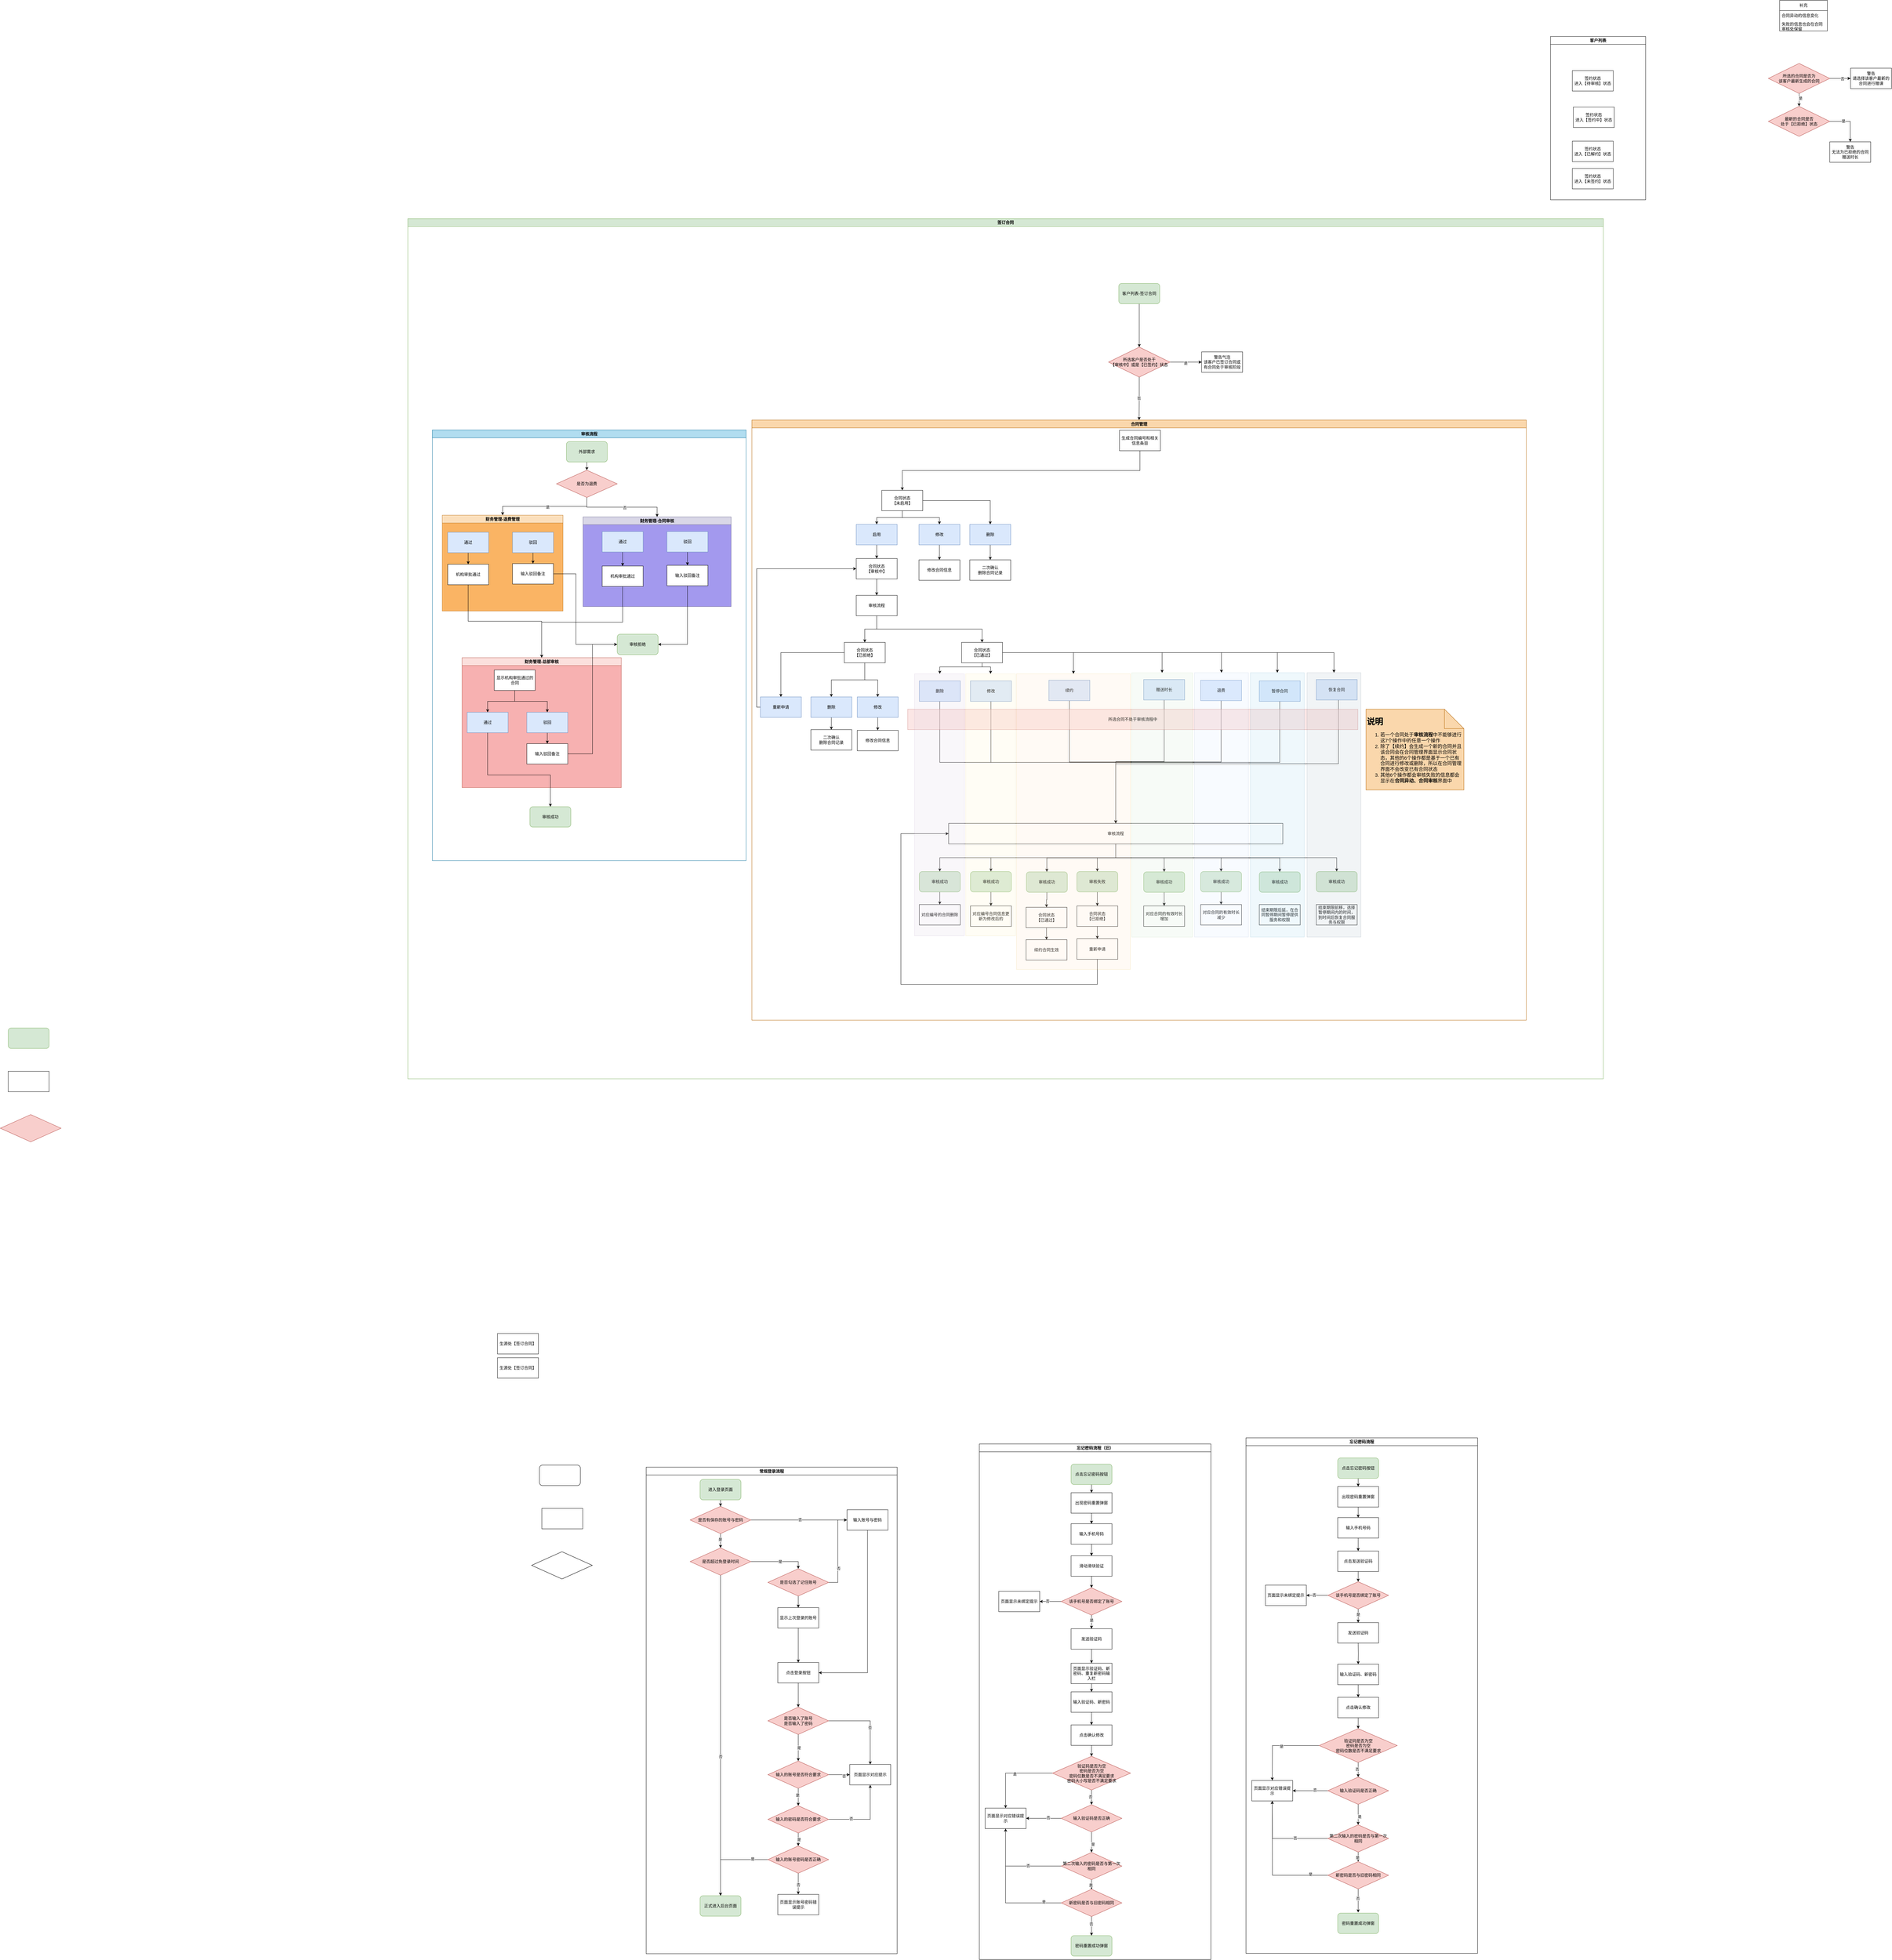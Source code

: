 <mxfile version="24.7.5">
  <diagram name="第 1 页" id="F05l9aFnmWJKwojHecaN">
    <mxGraphModel dx="3998" dy="6108" grid="0" gridSize="10" guides="1" tooltips="1" connect="1" arrows="1" fold="1" page="0" pageScale="1" pageWidth="827" pageHeight="1169" math="0" shadow="0">
      <root>
        <mxCell id="0" />
        <mxCell id="1" parent="0" />
        <mxCell id="-9Zzd_e0Hqp7uIsVxWTX-5" value="常规登录流程" style="swimlane;" parent="1" vertex="1">
          <mxGeometry x="-320" y="-600" width="736" height="1427" as="geometry">
            <mxRectangle x="-183" y="-674" width="107" height="26" as="alternateBounds" />
          </mxGeometry>
        </mxCell>
        <mxCell id="cMeBgRiUTRAfW4mJI98a-125" style="edgeStyle=orthogonalEdgeStyle;rounded=0;orthogonalLoop=1;jettySize=auto;html=1;entryX=1;entryY=0.5;entryDx=0;entryDy=0;" parent="-9Zzd_e0Hqp7uIsVxWTX-5" source="-9Zzd_e0Hqp7uIsVxWTX-2" target="cMeBgRiUTRAfW4mJI98a-122" edge="1">
          <mxGeometry relative="1" as="geometry">
            <Array as="points">
              <mxPoint x="649" y="603" />
            </Array>
          </mxGeometry>
        </mxCell>
        <mxCell id="-9Zzd_e0Hqp7uIsVxWTX-2" value="输入账号与密码" style="rounded=0;whiteSpace=wrap;html=1;" parent="-9Zzd_e0Hqp7uIsVxWTX-5" vertex="1">
          <mxGeometry x="589" y="125" width="120" height="60" as="geometry" />
        </mxCell>
        <mxCell id="-9Zzd_e0Hqp7uIsVxWTX-9" style="edgeStyle=orthogonalEdgeStyle;rounded=0;orthogonalLoop=1;jettySize=auto;html=1;entryX=0.5;entryY=0;entryDx=0;entryDy=0;" parent="-9Zzd_e0Hqp7uIsVxWTX-5" source="-9Zzd_e0Hqp7uIsVxWTX-6" target="-9Zzd_e0Hqp7uIsVxWTX-7" edge="1">
          <mxGeometry relative="1" as="geometry">
            <mxPoint x="132" y="235" as="targetPoint" />
          </mxGeometry>
        </mxCell>
        <mxCell id="-9Zzd_e0Hqp7uIsVxWTX-10" value="是" style="edgeLabel;html=1;align=center;verticalAlign=middle;resizable=0;points=[];" parent="-9Zzd_e0Hqp7uIsVxWTX-9" vertex="1" connectable="0">
          <mxGeometry x="-0.181" y="-1" relative="1" as="geometry">
            <mxPoint as="offset" />
          </mxGeometry>
        </mxCell>
        <mxCell id="-9Zzd_e0Hqp7uIsVxWTX-17" style="edgeStyle=orthogonalEdgeStyle;rounded=0;orthogonalLoop=1;jettySize=auto;html=1;entryX=0;entryY=0.5;entryDx=0;entryDy=0;" parent="-9Zzd_e0Hqp7uIsVxWTX-5" source="-9Zzd_e0Hqp7uIsVxWTX-6" target="-9Zzd_e0Hqp7uIsVxWTX-2" edge="1">
          <mxGeometry relative="1" as="geometry" />
        </mxCell>
        <mxCell id="-9Zzd_e0Hqp7uIsVxWTX-18" value="否" style="edgeLabel;html=1;align=center;verticalAlign=middle;resizable=0;points=[];" parent="-9Zzd_e0Hqp7uIsVxWTX-17" vertex="1" connectable="0">
          <mxGeometry x="0.022" y="1" relative="1" as="geometry">
            <mxPoint as="offset" />
          </mxGeometry>
        </mxCell>
        <mxCell id="-9Zzd_e0Hqp7uIsVxWTX-6" value="是否有保存的账号与密码" style="rhombus;whiteSpace=wrap;html=1;fillColor=#f8cecc;strokeColor=#b85450;" parent="-9Zzd_e0Hqp7uIsVxWTX-5" vertex="1">
          <mxGeometry x="129" y="115" width="178" height="80" as="geometry" />
        </mxCell>
        <mxCell id="-9Zzd_e0Hqp7uIsVxWTX-15" style="edgeStyle=orthogonalEdgeStyle;rounded=0;orthogonalLoop=1;jettySize=auto;html=1;entryX=0.5;entryY=0;entryDx=0;entryDy=0;" parent="-9Zzd_e0Hqp7uIsVxWTX-5" source="-9Zzd_e0Hqp7uIsVxWTX-7" target="-9Zzd_e0Hqp7uIsVxWTX-12" edge="1">
          <mxGeometry relative="1" as="geometry" />
        </mxCell>
        <mxCell id="-9Zzd_e0Hqp7uIsVxWTX-16" value="否" style="edgeLabel;html=1;align=center;verticalAlign=middle;resizable=0;points=[];" parent="-9Zzd_e0Hqp7uIsVxWTX-15" vertex="1" connectable="0">
          <mxGeometry x="0.132" relative="1" as="geometry">
            <mxPoint as="offset" />
          </mxGeometry>
        </mxCell>
        <mxCell id="cMeBgRiUTRAfW4mJI98a-4" style="edgeStyle=orthogonalEdgeStyle;rounded=0;orthogonalLoop=1;jettySize=auto;html=1;entryX=0.5;entryY=0;entryDx=0;entryDy=0;" parent="-9Zzd_e0Hqp7uIsVxWTX-5" source="-9Zzd_e0Hqp7uIsVxWTX-7" target="-9Zzd_e0Hqp7uIsVxWTX-20" edge="1">
          <mxGeometry relative="1" as="geometry" />
        </mxCell>
        <mxCell id="cMeBgRiUTRAfW4mJI98a-5" value="是" style="edgeLabel;html=1;align=center;verticalAlign=middle;resizable=0;points=[];" parent="cMeBgRiUTRAfW4mJI98a-4" vertex="1" connectable="0">
          <mxGeometry x="0.07" relative="1" as="geometry">
            <mxPoint as="offset" />
          </mxGeometry>
        </mxCell>
        <mxCell id="-9Zzd_e0Hqp7uIsVxWTX-7" value="是否超过免登录时间" style="rhombus;whiteSpace=wrap;html=1;fillColor=#f8cecc;strokeColor=#b85450;" parent="-9Zzd_e0Hqp7uIsVxWTX-5" vertex="1">
          <mxGeometry x="129" y="237" width="178" height="80" as="geometry" />
        </mxCell>
        <mxCell id="-9Zzd_e0Hqp7uIsVxWTX-14" style="edgeStyle=orthogonalEdgeStyle;rounded=0;orthogonalLoop=1;jettySize=auto;html=1;entryX=0.5;entryY=0;entryDx=0;entryDy=0;" parent="-9Zzd_e0Hqp7uIsVxWTX-5" source="-9Zzd_e0Hqp7uIsVxWTX-11" target="-9Zzd_e0Hqp7uIsVxWTX-6" edge="1">
          <mxGeometry relative="1" as="geometry" />
        </mxCell>
        <mxCell id="-9Zzd_e0Hqp7uIsVxWTX-11" value="进入登录页面" style="rounded=1;whiteSpace=wrap;html=1;fillColor=#d5e8d4;strokeColor=#82b366;" parent="-9Zzd_e0Hqp7uIsVxWTX-5" vertex="1">
          <mxGeometry x="158" y="36" width="120" height="60" as="geometry" />
        </mxCell>
        <mxCell id="-9Zzd_e0Hqp7uIsVxWTX-12" value="正式进入后台页面" style="rounded=1;whiteSpace=wrap;html=1;fillColor=#d5e8d4;strokeColor=#82b366;" parent="-9Zzd_e0Hqp7uIsVxWTX-5" vertex="1">
          <mxGeometry x="158" y="1257" width="120" height="60" as="geometry" />
        </mxCell>
        <mxCell id="cMeBgRiUTRAfW4mJI98a-124" style="edgeStyle=orthogonalEdgeStyle;rounded=0;orthogonalLoop=1;jettySize=auto;html=1;entryX=0.5;entryY=0;entryDx=0;entryDy=0;" parent="-9Zzd_e0Hqp7uIsVxWTX-5" source="-9Zzd_e0Hqp7uIsVxWTX-19" target="cMeBgRiUTRAfW4mJI98a-122" edge="1">
          <mxGeometry relative="1" as="geometry" />
        </mxCell>
        <mxCell id="-9Zzd_e0Hqp7uIsVxWTX-19" value="&lt;div&gt;显示上次登录的账号&lt;/div&gt;" style="rounded=0;whiteSpace=wrap;html=1;" parent="-9Zzd_e0Hqp7uIsVxWTX-5" vertex="1">
          <mxGeometry x="386" y="412" width="120" height="60" as="geometry" />
        </mxCell>
        <mxCell id="cMeBgRiUTRAfW4mJI98a-6" style="edgeStyle=orthogonalEdgeStyle;rounded=0;orthogonalLoop=1;jettySize=auto;html=1;entryX=0.5;entryY=0;entryDx=0;entryDy=0;" parent="-9Zzd_e0Hqp7uIsVxWTX-5" source="-9Zzd_e0Hqp7uIsVxWTX-20" target="-9Zzd_e0Hqp7uIsVxWTX-19" edge="1">
          <mxGeometry relative="1" as="geometry" />
        </mxCell>
        <mxCell id="cMeBgRiUTRAfW4mJI98a-8" style="edgeStyle=orthogonalEdgeStyle;rounded=0;orthogonalLoop=1;jettySize=auto;html=1;entryX=0;entryY=0.5;entryDx=0;entryDy=0;" parent="-9Zzd_e0Hqp7uIsVxWTX-5" source="-9Zzd_e0Hqp7uIsVxWTX-20" target="-9Zzd_e0Hqp7uIsVxWTX-2" edge="1">
          <mxGeometry relative="1" as="geometry" />
        </mxCell>
        <mxCell id="cMeBgRiUTRAfW4mJI98a-9" value="否" style="edgeLabel;html=1;align=center;verticalAlign=middle;resizable=0;points=[];" parent="cMeBgRiUTRAfW4mJI98a-8" vertex="1" connectable="0">
          <mxGeometry x="-0.422" y="-2" relative="1" as="geometry">
            <mxPoint as="offset" />
          </mxGeometry>
        </mxCell>
        <mxCell id="-9Zzd_e0Hqp7uIsVxWTX-20" value="是否勾选了记住账号" style="rhombus;whiteSpace=wrap;html=1;fillColor=#f8cecc;strokeColor=#b85450;" parent="-9Zzd_e0Hqp7uIsVxWTX-5" vertex="1">
          <mxGeometry x="357" y="298" width="178" height="80" as="geometry" />
        </mxCell>
        <mxCell id="cMeBgRiUTRAfW4mJI98a-118" style="edgeStyle=orthogonalEdgeStyle;rounded=0;orthogonalLoop=1;jettySize=auto;html=1;" parent="-9Zzd_e0Hqp7uIsVxWTX-5" source="cMeBgRiUTRAfW4mJI98a-116" target="cMeBgRiUTRAfW4mJI98a-117" edge="1">
          <mxGeometry relative="1" as="geometry" />
        </mxCell>
        <mxCell id="cMeBgRiUTRAfW4mJI98a-121" value="否" style="edgeLabel;html=1;align=center;verticalAlign=middle;resizable=0;points=[];" parent="cMeBgRiUTRAfW4mJI98a-118" vertex="1" connectable="0">
          <mxGeometry x="0.1" relative="1" as="geometry">
            <mxPoint as="offset" />
          </mxGeometry>
        </mxCell>
        <mxCell id="cMeBgRiUTRAfW4mJI98a-119" style="edgeStyle=orthogonalEdgeStyle;rounded=0;orthogonalLoop=1;jettySize=auto;html=1;entryX=0.5;entryY=0;entryDx=0;entryDy=0;" parent="-9Zzd_e0Hqp7uIsVxWTX-5" source="cMeBgRiUTRAfW4mJI98a-116" target="-9Zzd_e0Hqp7uIsVxWTX-12" edge="1">
          <mxGeometry relative="1" as="geometry" />
        </mxCell>
        <mxCell id="cMeBgRiUTRAfW4mJI98a-120" value="是" style="edgeLabel;html=1;align=center;verticalAlign=middle;resizable=0;points=[];" parent="cMeBgRiUTRAfW4mJI98a-119" vertex="1" connectable="0">
          <mxGeometry x="-0.628" y="-2" relative="1" as="geometry">
            <mxPoint as="offset" />
          </mxGeometry>
        </mxCell>
        <mxCell id="cMeBgRiUTRAfW4mJI98a-116" value="输入的账号密码是否正确" style="rhombus;whiteSpace=wrap;html=1;fillColor=#f8cecc;strokeColor=#b85450;" parent="-9Zzd_e0Hqp7uIsVxWTX-5" vertex="1">
          <mxGeometry x="357" y="1111" width="178" height="80" as="geometry" />
        </mxCell>
        <mxCell id="cMeBgRiUTRAfW4mJI98a-117" value="页面显示账号密码错误提示&lt;div&gt;&lt;/div&gt;" style="rounded=0;whiteSpace=wrap;html=1;" parent="-9Zzd_e0Hqp7uIsVxWTX-5" vertex="1">
          <mxGeometry x="386" y="1253" width="120" height="60" as="geometry" />
        </mxCell>
        <mxCell id="cMeBgRiUTRAfW4mJI98a-128" style="edgeStyle=orthogonalEdgeStyle;rounded=0;orthogonalLoop=1;jettySize=auto;html=1;" parent="-9Zzd_e0Hqp7uIsVxWTX-5" source="cMeBgRiUTRAfW4mJI98a-122" target="cMeBgRiUTRAfW4mJI98a-127" edge="1">
          <mxGeometry relative="1" as="geometry" />
        </mxCell>
        <mxCell id="cMeBgRiUTRAfW4mJI98a-122" value="点击登录按钮" style="rounded=0;whiteSpace=wrap;html=1;" parent="-9Zzd_e0Hqp7uIsVxWTX-5" vertex="1">
          <mxGeometry x="386" y="573" width="120" height="60" as="geometry" />
        </mxCell>
        <mxCell id="cMeBgRiUTRAfW4mJI98a-129" style="edgeStyle=orthogonalEdgeStyle;rounded=0;orthogonalLoop=1;jettySize=auto;html=1;entryX=0.5;entryY=0;entryDx=0;entryDy=0;" parent="-9Zzd_e0Hqp7uIsVxWTX-5" source="cMeBgRiUTRAfW4mJI98a-127" target="cMeBgRiUTRAfW4mJI98a-134" edge="1">
          <mxGeometry relative="1" as="geometry" />
        </mxCell>
        <mxCell id="cMeBgRiUTRAfW4mJI98a-130" value="是" style="edgeLabel;html=1;align=center;verticalAlign=middle;resizable=0;points=[];" parent="cMeBgRiUTRAfW4mJI98a-129" vertex="1" connectable="0">
          <mxGeometry x="-0.012" y="2" relative="1" as="geometry">
            <mxPoint as="offset" />
          </mxGeometry>
        </mxCell>
        <mxCell id="cMeBgRiUTRAfW4mJI98a-132" style="edgeStyle=orthogonalEdgeStyle;rounded=0;orthogonalLoop=1;jettySize=auto;html=1;" parent="-9Zzd_e0Hqp7uIsVxWTX-5" source="cMeBgRiUTRAfW4mJI98a-127" target="cMeBgRiUTRAfW4mJI98a-131" edge="1">
          <mxGeometry relative="1" as="geometry" />
        </mxCell>
        <mxCell id="cMeBgRiUTRAfW4mJI98a-133" value="否" style="edgeLabel;html=1;align=center;verticalAlign=middle;resizable=0;points=[];" parent="cMeBgRiUTRAfW4mJI98a-132" vertex="1" connectable="0">
          <mxGeometry x="0.136" y="-1" relative="1" as="geometry">
            <mxPoint as="offset" />
          </mxGeometry>
        </mxCell>
        <mxCell id="cMeBgRiUTRAfW4mJI98a-127" value="是否输入了账号&lt;br&gt;是否输入了密码" style="rhombus;whiteSpace=wrap;html=1;fillColor=#f8cecc;strokeColor=#b85450;" parent="-9Zzd_e0Hqp7uIsVxWTX-5" vertex="1">
          <mxGeometry x="357" y="704" width="178" height="80" as="geometry" />
        </mxCell>
        <mxCell id="cMeBgRiUTRAfW4mJI98a-131" value="页面显示对应提示&lt;div&gt;&lt;/div&gt;" style="rounded=0;whiteSpace=wrap;html=1;" parent="-9Zzd_e0Hqp7uIsVxWTX-5" vertex="1">
          <mxGeometry x="597" y="872" width="120" height="60" as="geometry" />
        </mxCell>
        <mxCell id="cMeBgRiUTRAfW4mJI98a-136" style="edgeStyle=orthogonalEdgeStyle;rounded=0;orthogonalLoop=1;jettySize=auto;html=1;" parent="-9Zzd_e0Hqp7uIsVxWTX-5" source="cMeBgRiUTRAfW4mJI98a-134" target="cMeBgRiUTRAfW4mJI98a-135" edge="1">
          <mxGeometry relative="1" as="geometry" />
        </mxCell>
        <mxCell id="cMeBgRiUTRAfW4mJI98a-138" value="是" style="edgeLabel;html=1;align=center;verticalAlign=middle;resizable=0;points=[];" parent="cMeBgRiUTRAfW4mJI98a-136" vertex="1" connectable="0">
          <mxGeometry x="-0.216" y="-2" relative="1" as="geometry">
            <mxPoint as="offset" />
          </mxGeometry>
        </mxCell>
        <mxCell id="cMeBgRiUTRAfW4mJI98a-140" style="edgeStyle=orthogonalEdgeStyle;rounded=0;orthogonalLoop=1;jettySize=auto;html=1;" parent="-9Zzd_e0Hqp7uIsVxWTX-5" source="cMeBgRiUTRAfW4mJI98a-134" target="cMeBgRiUTRAfW4mJI98a-131" edge="1">
          <mxGeometry relative="1" as="geometry" />
        </mxCell>
        <mxCell id="cMeBgRiUTRAfW4mJI98a-142" value="否" style="edgeLabel;html=1;align=center;verticalAlign=middle;resizable=0;points=[];" parent="cMeBgRiUTRAfW4mJI98a-140" vertex="1" connectable="0">
          <mxGeometry x="0.452" y="-4" relative="1" as="geometry">
            <mxPoint as="offset" />
          </mxGeometry>
        </mxCell>
        <mxCell id="cMeBgRiUTRAfW4mJI98a-134" value="输入的账号是否符合要求" style="rhombus;whiteSpace=wrap;html=1;fillColor=#f8cecc;strokeColor=#b85450;" parent="-9Zzd_e0Hqp7uIsVxWTX-5" vertex="1">
          <mxGeometry x="357" y="862" width="178" height="80" as="geometry" />
        </mxCell>
        <mxCell id="cMeBgRiUTRAfW4mJI98a-137" style="edgeStyle=orthogonalEdgeStyle;rounded=0;orthogonalLoop=1;jettySize=auto;html=1;entryX=0.5;entryY=0;entryDx=0;entryDy=0;" parent="-9Zzd_e0Hqp7uIsVxWTX-5" source="cMeBgRiUTRAfW4mJI98a-135" target="cMeBgRiUTRAfW4mJI98a-116" edge="1">
          <mxGeometry relative="1" as="geometry" />
        </mxCell>
        <mxCell id="cMeBgRiUTRAfW4mJI98a-139" value="是" style="edgeLabel;html=1;align=center;verticalAlign=middle;resizable=0;points=[];" parent="cMeBgRiUTRAfW4mJI98a-137" vertex="1" connectable="0">
          <mxGeometry x="0.095" y="2" relative="1" as="geometry">
            <mxPoint as="offset" />
          </mxGeometry>
        </mxCell>
        <mxCell id="cMeBgRiUTRAfW4mJI98a-141" style="edgeStyle=orthogonalEdgeStyle;rounded=0;orthogonalLoop=1;jettySize=auto;html=1;entryX=0.5;entryY=1;entryDx=0;entryDy=0;" parent="-9Zzd_e0Hqp7uIsVxWTX-5" source="cMeBgRiUTRAfW4mJI98a-135" target="cMeBgRiUTRAfW4mJI98a-131" edge="1">
          <mxGeometry relative="1" as="geometry" />
        </mxCell>
        <mxCell id="cMeBgRiUTRAfW4mJI98a-143" value="否" style="edgeLabel;html=1;align=center;verticalAlign=middle;resizable=0;points=[];" parent="cMeBgRiUTRAfW4mJI98a-141" vertex="1" connectable="0">
          <mxGeometry x="-0.408" y="2" relative="1" as="geometry">
            <mxPoint as="offset" />
          </mxGeometry>
        </mxCell>
        <mxCell id="cMeBgRiUTRAfW4mJI98a-135" value="输入的密码是否符合要求" style="rhombus;whiteSpace=wrap;html=1;fillColor=#f8cecc;strokeColor=#b85450;" parent="-9Zzd_e0Hqp7uIsVxWTX-5" vertex="1">
          <mxGeometry x="357" y="993" width="178" height="80" as="geometry" />
        </mxCell>
        <mxCell id="-9Zzd_e0Hqp7uIsVxWTX-8" value="" style="rhombus;whiteSpace=wrap;html=1;" parent="1" vertex="1">
          <mxGeometry x="-656" y="-352" width="178" height="80" as="geometry" />
        </mxCell>
        <mxCell id="cMeBgRiUTRAfW4mJI98a-11" value="忘记密码流程（旧）" style="swimlane;whiteSpace=wrap;html=1;" parent="1" vertex="1">
          <mxGeometry x="657" y="-668" width="679" height="1512" as="geometry" />
        </mxCell>
        <mxCell id="-7WMTudne2ME9wW7jkPf-2" style="edgeStyle=orthogonalEdgeStyle;rounded=0;orthogonalLoop=1;jettySize=auto;html=1;entryX=0.5;entryY=0;entryDx=0;entryDy=0;" parent="cMeBgRiUTRAfW4mJI98a-11" source="cMeBgRiUTRAfW4mJI98a-12" target="-7WMTudne2ME9wW7jkPf-1" edge="1">
          <mxGeometry relative="1" as="geometry" />
        </mxCell>
        <mxCell id="cMeBgRiUTRAfW4mJI98a-12" value="点击忘记密码按钮" style="rounded=1;whiteSpace=wrap;html=1;fillColor=#d5e8d4;strokeColor=#82b366;" parent="cMeBgRiUTRAfW4mJI98a-11" vertex="1">
          <mxGeometry x="269" y="59" width="120" height="60" as="geometry" />
        </mxCell>
        <mxCell id="cMeBgRiUTRAfW4mJI98a-19" style="edgeStyle=orthogonalEdgeStyle;rounded=0;orthogonalLoop=1;jettySize=auto;html=1;entryX=0.5;entryY=0;entryDx=0;entryDy=0;" parent="cMeBgRiUTRAfW4mJI98a-11" source="-9Zzd_e0Hqp7uIsVxWTX-4" target="cMeBgRiUTRAfW4mJI98a-15" edge="1">
          <mxGeometry relative="1" as="geometry" />
        </mxCell>
        <mxCell id="-9Zzd_e0Hqp7uIsVxWTX-4" value="输入手机号码" style="rounded=0;whiteSpace=wrap;html=1;" parent="cMeBgRiUTRAfW4mJI98a-11" vertex="1">
          <mxGeometry x="269" y="234" width="120" height="60" as="geometry" />
        </mxCell>
        <mxCell id="cMeBgRiUTRAfW4mJI98a-20" style="edgeStyle=orthogonalEdgeStyle;rounded=0;orthogonalLoop=1;jettySize=auto;html=1;" parent="cMeBgRiUTRAfW4mJI98a-11" source="cMeBgRiUTRAfW4mJI98a-15" target="cMeBgRiUTRAfW4mJI98a-17" edge="1">
          <mxGeometry relative="1" as="geometry" />
        </mxCell>
        <mxCell id="cMeBgRiUTRAfW4mJI98a-15" value="滑动滑块验证" style="rounded=0;whiteSpace=wrap;html=1;" parent="cMeBgRiUTRAfW4mJI98a-11" vertex="1">
          <mxGeometry x="269" y="328" width="120" height="60" as="geometry" />
        </mxCell>
        <mxCell id="cMeBgRiUTRAfW4mJI98a-22" style="edgeStyle=orthogonalEdgeStyle;rounded=0;orthogonalLoop=1;jettySize=auto;html=1;entryX=0.5;entryY=0;entryDx=0;entryDy=0;" parent="cMeBgRiUTRAfW4mJI98a-11" source="cMeBgRiUTRAfW4mJI98a-17" target="cMeBgRiUTRAfW4mJI98a-21" edge="1">
          <mxGeometry relative="1" as="geometry" />
        </mxCell>
        <mxCell id="cMeBgRiUTRAfW4mJI98a-26" value="是" style="edgeLabel;html=1;align=center;verticalAlign=middle;resizable=0;points=[];" parent="cMeBgRiUTRAfW4mJI98a-22" vertex="1" connectable="0">
          <mxGeometry x="-0.244" relative="1" as="geometry">
            <mxPoint as="offset" />
          </mxGeometry>
        </mxCell>
        <mxCell id="cMeBgRiUTRAfW4mJI98a-24" style="edgeStyle=orthogonalEdgeStyle;rounded=0;orthogonalLoop=1;jettySize=auto;html=1;entryX=1;entryY=0.5;entryDx=0;entryDy=0;" parent="cMeBgRiUTRAfW4mJI98a-11" source="cMeBgRiUTRAfW4mJI98a-17" target="cMeBgRiUTRAfW4mJI98a-23" edge="1">
          <mxGeometry relative="1" as="geometry" />
        </mxCell>
        <mxCell id="cMeBgRiUTRAfW4mJI98a-25" value="否" style="edgeLabel;html=1;align=center;verticalAlign=middle;resizable=0;points=[];" parent="cMeBgRiUTRAfW4mJI98a-24" vertex="1" connectable="0">
          <mxGeometry x="0.266" y="-1" relative="1" as="geometry">
            <mxPoint as="offset" />
          </mxGeometry>
        </mxCell>
        <mxCell id="cMeBgRiUTRAfW4mJI98a-17" value="该手机号是否绑定了账号" style="rhombus;whiteSpace=wrap;html=1;fillColor=#f8cecc;strokeColor=#b85450;" parent="cMeBgRiUTRAfW4mJI98a-11" vertex="1">
          <mxGeometry x="240" y="422" width="178" height="80" as="geometry" />
        </mxCell>
        <mxCell id="cMeBgRiUTRAfW4mJI98a-34" style="edgeStyle=orthogonalEdgeStyle;rounded=0;orthogonalLoop=1;jettySize=auto;html=1;entryX=0.5;entryY=0;entryDx=0;entryDy=0;" parent="cMeBgRiUTRAfW4mJI98a-11" source="cMeBgRiUTRAfW4mJI98a-21" target="cMeBgRiUTRAfW4mJI98a-33" edge="1">
          <mxGeometry relative="1" as="geometry" />
        </mxCell>
        <mxCell id="cMeBgRiUTRAfW4mJI98a-21" value="发送验证码" style="rounded=0;whiteSpace=wrap;html=1;" parent="cMeBgRiUTRAfW4mJI98a-11" vertex="1">
          <mxGeometry x="269" y="542" width="120" height="60" as="geometry" />
        </mxCell>
        <mxCell id="cMeBgRiUTRAfW4mJI98a-23" value="页面显示未绑定提示" style="rounded=0;whiteSpace=wrap;html=1;" parent="cMeBgRiUTRAfW4mJI98a-11" vertex="1">
          <mxGeometry x="57" y="432" width="120" height="60" as="geometry" />
        </mxCell>
        <mxCell id="cMeBgRiUTRAfW4mJI98a-31" style="edgeStyle=orthogonalEdgeStyle;rounded=0;orthogonalLoop=1;jettySize=auto;html=1;entryX=1;entryY=0.5;entryDx=0;entryDy=0;" parent="cMeBgRiUTRAfW4mJI98a-11" source="cMeBgRiUTRAfW4mJI98a-28" target="cMeBgRiUTRAfW4mJI98a-67" edge="1">
          <mxGeometry relative="1" as="geometry">
            <mxPoint x="160" y="1098" as="targetPoint" />
          </mxGeometry>
        </mxCell>
        <mxCell id="cMeBgRiUTRAfW4mJI98a-32" value="否" style="edgeLabel;html=1;align=center;verticalAlign=middle;resizable=0;points=[];" parent="cMeBgRiUTRAfW4mJI98a-31" vertex="1" connectable="0">
          <mxGeometry x="-0.263" y="-2" relative="1" as="geometry">
            <mxPoint as="offset" />
          </mxGeometry>
        </mxCell>
        <mxCell id="cMeBgRiUTRAfW4mJI98a-73" style="edgeStyle=orthogonalEdgeStyle;rounded=0;orthogonalLoop=1;jettySize=auto;html=1;entryX=0.5;entryY=0;entryDx=0;entryDy=0;" parent="cMeBgRiUTRAfW4mJI98a-11" source="cMeBgRiUTRAfW4mJI98a-28" target="cMeBgRiUTRAfW4mJI98a-72" edge="1">
          <mxGeometry relative="1" as="geometry" />
        </mxCell>
        <mxCell id="cMeBgRiUTRAfW4mJI98a-74" value="是" style="edgeLabel;html=1;align=center;verticalAlign=middle;resizable=0;points=[];" parent="cMeBgRiUTRAfW4mJI98a-73" vertex="1" connectable="0">
          <mxGeometry x="0.178" y="4" relative="1" as="geometry">
            <mxPoint as="offset" />
          </mxGeometry>
        </mxCell>
        <mxCell id="cMeBgRiUTRAfW4mJI98a-28" value="输入验证码是否正确" style="rhombus;whiteSpace=wrap;html=1;fillColor=#f8cecc;strokeColor=#b85450;" parent="cMeBgRiUTRAfW4mJI98a-11" vertex="1">
          <mxGeometry x="240" y="1058" width="178" height="80" as="geometry" />
        </mxCell>
        <mxCell id="cMeBgRiUTRAfW4mJI98a-38" style="edgeStyle=orthogonalEdgeStyle;rounded=0;orthogonalLoop=1;jettySize=auto;html=1;" parent="cMeBgRiUTRAfW4mJI98a-11" source="cMeBgRiUTRAfW4mJI98a-33" target="cMeBgRiUTRAfW4mJI98a-37" edge="1">
          <mxGeometry relative="1" as="geometry" />
        </mxCell>
        <mxCell id="cMeBgRiUTRAfW4mJI98a-33" value="页面显示验证码、新密码、重复新密码输入栏" style="rounded=0;whiteSpace=wrap;html=1;" parent="cMeBgRiUTRAfW4mJI98a-11" vertex="1">
          <mxGeometry x="269" y="643" width="120" height="60" as="geometry" />
        </mxCell>
        <mxCell id="cMeBgRiUTRAfW4mJI98a-66" style="edgeStyle=orthogonalEdgeStyle;rounded=0;orthogonalLoop=1;jettySize=auto;html=1;entryX=0.5;entryY=0;entryDx=0;entryDy=0;" parent="cMeBgRiUTRAfW4mJI98a-11" source="cMeBgRiUTRAfW4mJI98a-36" target="cMeBgRiUTRAfW4mJI98a-65" edge="1">
          <mxGeometry relative="1" as="geometry" />
        </mxCell>
        <mxCell id="cMeBgRiUTRAfW4mJI98a-36" value="点击确认修改" style="rounded=0;whiteSpace=wrap;html=1;" parent="cMeBgRiUTRAfW4mJI98a-11" vertex="1">
          <mxGeometry x="269" y="824" width="120" height="60" as="geometry" />
        </mxCell>
        <mxCell id="cMeBgRiUTRAfW4mJI98a-39" style="edgeStyle=orthogonalEdgeStyle;rounded=0;orthogonalLoop=1;jettySize=auto;html=1;entryX=0.5;entryY=0;entryDx=0;entryDy=0;" parent="cMeBgRiUTRAfW4mJI98a-11" source="cMeBgRiUTRAfW4mJI98a-37" target="cMeBgRiUTRAfW4mJI98a-36" edge="1">
          <mxGeometry relative="1" as="geometry" />
        </mxCell>
        <mxCell id="cMeBgRiUTRAfW4mJI98a-37" value="输入验证码、新密码" style="rounded=0;whiteSpace=wrap;html=1;" parent="cMeBgRiUTRAfW4mJI98a-11" vertex="1">
          <mxGeometry x="269" y="727" width="120" height="60" as="geometry" />
        </mxCell>
        <mxCell id="cMeBgRiUTRAfW4mJI98a-68" style="edgeStyle=orthogonalEdgeStyle;rounded=0;orthogonalLoop=1;jettySize=auto;html=1;entryX=0.5;entryY=0;entryDx=0;entryDy=0;" parent="cMeBgRiUTRAfW4mJI98a-11" source="cMeBgRiUTRAfW4mJI98a-65" target="cMeBgRiUTRAfW4mJI98a-67" edge="1">
          <mxGeometry relative="1" as="geometry">
            <mxPoint x="100" y="1068" as="targetPoint" />
          </mxGeometry>
        </mxCell>
        <mxCell id="cMeBgRiUTRAfW4mJI98a-69" value="是" style="edgeLabel;html=1;align=center;verticalAlign=middle;resizable=0;points=[];" parent="cMeBgRiUTRAfW4mJI98a-68" vertex="1" connectable="0">
          <mxGeometry x="-0.073" y="2" relative="1" as="geometry">
            <mxPoint as="offset" />
          </mxGeometry>
        </mxCell>
        <mxCell id="cMeBgRiUTRAfW4mJI98a-70" style="edgeStyle=orthogonalEdgeStyle;rounded=0;orthogonalLoop=1;jettySize=auto;html=1;entryX=0.5;entryY=0;entryDx=0;entryDy=0;" parent="cMeBgRiUTRAfW4mJI98a-11" source="cMeBgRiUTRAfW4mJI98a-65" target="cMeBgRiUTRAfW4mJI98a-28" edge="1">
          <mxGeometry relative="1" as="geometry" />
        </mxCell>
        <mxCell id="cMeBgRiUTRAfW4mJI98a-71" value="否" style="edgeLabel;html=1;align=center;verticalAlign=middle;resizable=0;points=[];" parent="cMeBgRiUTRAfW4mJI98a-70" vertex="1" connectable="0">
          <mxGeometry x="-0.08" y="-3" relative="1" as="geometry">
            <mxPoint as="offset" />
          </mxGeometry>
        </mxCell>
        <mxCell id="cMeBgRiUTRAfW4mJI98a-65" value="验证码是否为空&lt;br&gt;密码是否为空&lt;br&gt;密码位数是否不满足要求&lt;div&gt;密码大小写是否不满足要求&lt;br&gt;&lt;/div&gt;" style="rhombus;whiteSpace=wrap;html=1;fillColor=#f8cecc;strokeColor=#b85450;" parent="cMeBgRiUTRAfW4mJI98a-11" vertex="1">
          <mxGeometry x="214.5" y="916" width="229" height="99" as="geometry" />
        </mxCell>
        <mxCell id="cMeBgRiUTRAfW4mJI98a-67" value="页面显示对应错误提示" style="rounded=0;whiteSpace=wrap;html=1;" parent="cMeBgRiUTRAfW4mJI98a-11" vertex="1">
          <mxGeometry x="17" y="1068" width="120" height="60" as="geometry" />
        </mxCell>
        <mxCell id="cMeBgRiUTRAfW4mJI98a-75" style="edgeStyle=orthogonalEdgeStyle;rounded=0;orthogonalLoop=1;jettySize=auto;html=1;entryX=0.5;entryY=1;entryDx=0;entryDy=0;" parent="cMeBgRiUTRAfW4mJI98a-11" source="cMeBgRiUTRAfW4mJI98a-72" target="cMeBgRiUTRAfW4mJI98a-67" edge="1">
          <mxGeometry relative="1" as="geometry">
            <mxPoint x="160" y="1098" as="targetPoint" />
          </mxGeometry>
        </mxCell>
        <mxCell id="cMeBgRiUTRAfW4mJI98a-76" value="否" style="edgeLabel;html=1;align=center;verticalAlign=middle;resizable=0;points=[];" parent="cMeBgRiUTRAfW4mJI98a-75" vertex="1" connectable="0">
          <mxGeometry x="-0.291" y="-1" relative="1" as="geometry">
            <mxPoint as="offset" />
          </mxGeometry>
        </mxCell>
        <mxCell id="cMeBgRiUTRAfW4mJI98a-78" style="edgeStyle=orthogonalEdgeStyle;rounded=0;orthogonalLoop=1;jettySize=auto;html=1;entryX=0.5;entryY=0;entryDx=0;entryDy=0;" parent="cMeBgRiUTRAfW4mJI98a-11" source="cMeBgRiUTRAfW4mJI98a-72" target="wff64aWxeOLmYA7VvRD1-1" edge="1">
          <mxGeometry relative="1" as="geometry">
            <mxPoint x="332" y="1354" as="targetPoint" />
          </mxGeometry>
        </mxCell>
        <mxCell id="wff64aWxeOLmYA7VvRD1-3" value="是" style="edgeLabel;html=1;align=center;verticalAlign=middle;resizable=0;points=[];" parent="cMeBgRiUTRAfW4mJI98a-78" vertex="1" connectable="0">
          <mxGeometry x="-0.059" y="2" relative="1" as="geometry">
            <mxPoint as="offset" />
          </mxGeometry>
        </mxCell>
        <mxCell id="cMeBgRiUTRAfW4mJI98a-72" value="第二次输入的密码是否与第一次相同" style="rhombus;whiteSpace=wrap;html=1;fillColor=#f8cecc;strokeColor=#b85450;" parent="cMeBgRiUTRAfW4mJI98a-11" vertex="1">
          <mxGeometry x="240" y="1198" width="178" height="80" as="geometry" />
        </mxCell>
        <mxCell id="cMeBgRiUTRAfW4mJI98a-77" value="密码重置成功弹窗" style="rounded=1;whiteSpace=wrap;html=1;fillColor=#d5e8d4;strokeColor=#82b366;" parent="cMeBgRiUTRAfW4mJI98a-11" vertex="1">
          <mxGeometry x="269" y="1442" width="120" height="60" as="geometry" />
        </mxCell>
        <mxCell id="-7WMTudne2ME9wW7jkPf-3" style="edgeStyle=orthogonalEdgeStyle;rounded=0;orthogonalLoop=1;jettySize=auto;html=1;entryX=0.5;entryY=0;entryDx=0;entryDy=0;" parent="cMeBgRiUTRAfW4mJI98a-11" source="-7WMTudne2ME9wW7jkPf-1" target="-9Zzd_e0Hqp7uIsVxWTX-4" edge="1">
          <mxGeometry relative="1" as="geometry" />
        </mxCell>
        <mxCell id="-7WMTudne2ME9wW7jkPf-1" value="出现密码重置弹窗" style="rounded=0;whiteSpace=wrap;html=1;" parent="cMeBgRiUTRAfW4mJI98a-11" vertex="1">
          <mxGeometry x="269" y="143" width="120" height="60" as="geometry" />
        </mxCell>
        <mxCell id="wff64aWxeOLmYA7VvRD1-2" style="edgeStyle=orthogonalEdgeStyle;rounded=0;orthogonalLoop=1;jettySize=auto;html=1;entryX=0.5;entryY=0;entryDx=0;entryDy=0;" parent="cMeBgRiUTRAfW4mJI98a-11" source="wff64aWxeOLmYA7VvRD1-1" target="cMeBgRiUTRAfW4mJI98a-77" edge="1">
          <mxGeometry relative="1" as="geometry" />
        </mxCell>
        <mxCell id="wff64aWxeOLmYA7VvRD1-4" value="否" style="edgeLabel;html=1;align=center;verticalAlign=middle;resizable=0;points=[];" parent="wff64aWxeOLmYA7VvRD1-2" vertex="1" connectable="0">
          <mxGeometry x="-0.214" y="-1" relative="1" as="geometry">
            <mxPoint as="offset" />
          </mxGeometry>
        </mxCell>
        <mxCell id="wff64aWxeOLmYA7VvRD1-5" style="edgeStyle=orthogonalEdgeStyle;rounded=0;orthogonalLoop=1;jettySize=auto;html=1;entryX=0.5;entryY=1;entryDx=0;entryDy=0;" parent="cMeBgRiUTRAfW4mJI98a-11" source="wff64aWxeOLmYA7VvRD1-1" target="cMeBgRiUTRAfW4mJI98a-67" edge="1">
          <mxGeometry relative="1" as="geometry" />
        </mxCell>
        <mxCell id="wff64aWxeOLmYA7VvRD1-6" value="是" style="edgeLabel;html=1;align=center;verticalAlign=middle;resizable=0;points=[];" parent="wff64aWxeOLmYA7VvRD1-5" vertex="1" connectable="0">
          <mxGeometry x="-0.729" y="-3" relative="1" as="geometry">
            <mxPoint as="offset" />
          </mxGeometry>
        </mxCell>
        <mxCell id="wff64aWxeOLmYA7VvRD1-1" value="新密码是否与旧密码相同" style="rhombus;whiteSpace=wrap;html=1;fillColor=#f8cecc;strokeColor=#b85450;" parent="cMeBgRiUTRAfW4mJI98a-11" vertex="1">
          <mxGeometry x="240" y="1306" width="178" height="80" as="geometry" />
        </mxCell>
        <mxCell id="cMeBgRiUTRAfW4mJI98a-14" value="" style="rounded=1;whiteSpace=wrap;html=1;" parent="1" vertex="1">
          <mxGeometry x="-633" y="-606" width="120" height="60" as="geometry" />
        </mxCell>
        <mxCell id="cMeBgRiUTRAfW4mJI98a-16" value="" style="rounded=0;whiteSpace=wrap;html=1;" parent="1" vertex="1">
          <mxGeometry x="-626" y="-479" width="120" height="60" as="geometry" />
        </mxCell>
        <mxCell id="wff64aWxeOLmYA7VvRD1-7" value="忘记密码流程" style="swimlane;whiteSpace=wrap;html=1;" parent="1" vertex="1">
          <mxGeometry x="1439" y="-686" width="679" height="1512" as="geometry" />
        </mxCell>
        <mxCell id="wff64aWxeOLmYA7VvRD1-8" style="edgeStyle=orthogonalEdgeStyle;rounded=0;orthogonalLoop=1;jettySize=auto;html=1;entryX=0.5;entryY=0;entryDx=0;entryDy=0;" parent="wff64aWxeOLmYA7VvRD1-7" source="wff64aWxeOLmYA7VvRD1-9" target="wff64aWxeOLmYA7VvRD1-46" edge="1">
          <mxGeometry relative="1" as="geometry" />
        </mxCell>
        <mxCell id="wff64aWxeOLmYA7VvRD1-9" value="点击忘记密码按钮" style="rounded=1;whiteSpace=wrap;html=1;fillColor=#d5e8d4;strokeColor=#82b366;" parent="wff64aWxeOLmYA7VvRD1-7" vertex="1">
          <mxGeometry x="269" y="59" width="120" height="60" as="geometry" />
        </mxCell>
        <mxCell id="wff64aWxeOLmYA7VvRD1-10" style="edgeStyle=orthogonalEdgeStyle;rounded=0;orthogonalLoop=1;jettySize=auto;html=1;" parent="wff64aWxeOLmYA7VvRD1-7" source="wff64aWxeOLmYA7VvRD1-11" target="wff64aWxeOLmYA7VvRD1-52" edge="1">
          <mxGeometry relative="1" as="geometry">
            <mxPoint x="329" y="328" as="targetPoint" />
          </mxGeometry>
        </mxCell>
        <mxCell id="wff64aWxeOLmYA7VvRD1-11" value="输入手机号码" style="rounded=0;whiteSpace=wrap;html=1;" parent="wff64aWxeOLmYA7VvRD1-7" vertex="1">
          <mxGeometry x="269" y="234" width="120" height="60" as="geometry" />
        </mxCell>
        <mxCell id="wff64aWxeOLmYA7VvRD1-14" style="edgeStyle=orthogonalEdgeStyle;rounded=0;orthogonalLoop=1;jettySize=auto;html=1;entryX=0.5;entryY=0;entryDx=0;entryDy=0;" parent="wff64aWxeOLmYA7VvRD1-7" source="wff64aWxeOLmYA7VvRD1-18" edge="1">
          <mxGeometry relative="1" as="geometry">
            <mxPoint x="329" y="542" as="targetPoint" />
          </mxGeometry>
        </mxCell>
        <mxCell id="wff64aWxeOLmYA7VvRD1-15" value="是" style="edgeLabel;html=1;align=center;verticalAlign=middle;resizable=0;points=[];" parent="wff64aWxeOLmYA7VvRD1-14" vertex="1" connectable="0">
          <mxGeometry x="-0.244" relative="1" as="geometry">
            <mxPoint as="offset" />
          </mxGeometry>
        </mxCell>
        <mxCell id="wff64aWxeOLmYA7VvRD1-16" style="edgeStyle=orthogonalEdgeStyle;rounded=0;orthogonalLoop=1;jettySize=auto;html=1;entryX=1;entryY=0.5;entryDx=0;entryDy=0;" parent="wff64aWxeOLmYA7VvRD1-7" source="wff64aWxeOLmYA7VvRD1-18" target="wff64aWxeOLmYA7VvRD1-21" edge="1">
          <mxGeometry relative="1" as="geometry" />
        </mxCell>
        <mxCell id="wff64aWxeOLmYA7VvRD1-17" value="否" style="edgeLabel;html=1;align=center;verticalAlign=middle;resizable=0;points=[];" parent="wff64aWxeOLmYA7VvRD1-16" vertex="1" connectable="0">
          <mxGeometry x="0.266" y="-1" relative="1" as="geometry">
            <mxPoint as="offset" />
          </mxGeometry>
        </mxCell>
        <mxCell id="wff64aWxeOLmYA7VvRD1-18" value="该手机号是否绑定了账号" style="rhombus;whiteSpace=wrap;html=1;fillColor=#f8cecc;strokeColor=#b85450;" parent="wff64aWxeOLmYA7VvRD1-7" vertex="1">
          <mxGeometry x="240" y="422" width="178" height="80" as="geometry" />
        </mxCell>
        <mxCell id="wff64aWxeOLmYA7VvRD1-19" style="edgeStyle=orthogonalEdgeStyle;rounded=0;orthogonalLoop=1;jettySize=auto;html=1;" parent="wff64aWxeOLmYA7VvRD1-7" target="wff64aWxeOLmYA7VvRD1-32" edge="1">
          <mxGeometry relative="1" as="geometry">
            <mxPoint x="329" y="602" as="sourcePoint" />
            <mxPoint x="329" y="643" as="targetPoint" />
          </mxGeometry>
        </mxCell>
        <mxCell id="wff64aWxeOLmYA7VvRD1-21" value="页面显示未绑定提示" style="rounded=0;whiteSpace=wrap;html=1;" parent="wff64aWxeOLmYA7VvRD1-7" vertex="1">
          <mxGeometry x="57" y="432" width="120" height="60" as="geometry" />
        </mxCell>
        <mxCell id="wff64aWxeOLmYA7VvRD1-22" style="edgeStyle=orthogonalEdgeStyle;rounded=0;orthogonalLoop=1;jettySize=auto;html=1;entryX=1;entryY=0.5;entryDx=0;entryDy=0;" parent="wff64aWxeOLmYA7VvRD1-7" source="wff64aWxeOLmYA7VvRD1-26" edge="1">
          <mxGeometry relative="1" as="geometry">
            <mxPoint x="137" y="1035" as="targetPoint" />
          </mxGeometry>
        </mxCell>
        <mxCell id="wff64aWxeOLmYA7VvRD1-23" value="否" style="edgeLabel;html=1;align=center;verticalAlign=middle;resizable=0;points=[];" parent="wff64aWxeOLmYA7VvRD1-22" vertex="1" connectable="0">
          <mxGeometry x="-0.263" y="-2" relative="1" as="geometry">
            <mxPoint as="offset" />
          </mxGeometry>
        </mxCell>
        <mxCell id="wff64aWxeOLmYA7VvRD1-24" style="edgeStyle=orthogonalEdgeStyle;rounded=0;orthogonalLoop=1;jettySize=auto;html=1;entryX=0.5;entryY=0;entryDx=0;entryDy=0;" parent="wff64aWxeOLmYA7VvRD1-7" source="wff64aWxeOLmYA7VvRD1-26" target="wff64aWxeOLmYA7VvRD1-43" edge="1">
          <mxGeometry relative="1" as="geometry" />
        </mxCell>
        <mxCell id="wff64aWxeOLmYA7VvRD1-25" value="是" style="edgeLabel;html=1;align=center;verticalAlign=middle;resizable=0;points=[];" parent="wff64aWxeOLmYA7VvRD1-24" vertex="1" connectable="0">
          <mxGeometry x="0.178" y="4" relative="1" as="geometry">
            <mxPoint as="offset" />
          </mxGeometry>
        </mxCell>
        <mxCell id="wff64aWxeOLmYA7VvRD1-26" value="输入验证码是否正确" style="rhombus;whiteSpace=wrap;html=1;fillColor=#f8cecc;strokeColor=#b85450;" parent="wff64aWxeOLmYA7VvRD1-7" vertex="1">
          <mxGeometry x="240" y="995" width="178" height="80" as="geometry" />
        </mxCell>
        <mxCell id="wff64aWxeOLmYA7VvRD1-29" style="edgeStyle=orthogonalEdgeStyle;rounded=0;orthogonalLoop=1;jettySize=auto;html=1;entryX=0.5;entryY=0;entryDx=0;entryDy=0;" parent="wff64aWxeOLmYA7VvRD1-7" source="wff64aWxeOLmYA7VvRD1-30" target="wff64aWxeOLmYA7VvRD1-37" edge="1">
          <mxGeometry relative="1" as="geometry" />
        </mxCell>
        <mxCell id="wff64aWxeOLmYA7VvRD1-30" value="点击确认修改" style="rounded=0;whiteSpace=wrap;html=1;" parent="wff64aWxeOLmYA7VvRD1-7" vertex="1">
          <mxGeometry x="269" y="761" width="120" height="60" as="geometry" />
        </mxCell>
        <mxCell id="wff64aWxeOLmYA7VvRD1-31" style="edgeStyle=orthogonalEdgeStyle;rounded=0;orthogonalLoop=1;jettySize=auto;html=1;entryX=0.5;entryY=0;entryDx=0;entryDy=0;" parent="wff64aWxeOLmYA7VvRD1-7" source="wff64aWxeOLmYA7VvRD1-32" target="wff64aWxeOLmYA7VvRD1-30" edge="1">
          <mxGeometry relative="1" as="geometry" />
        </mxCell>
        <mxCell id="wff64aWxeOLmYA7VvRD1-32" value="输入验证码、新密码" style="rounded=0;whiteSpace=wrap;html=1;" parent="wff64aWxeOLmYA7VvRD1-7" vertex="1">
          <mxGeometry x="269" y="664" width="120" height="60" as="geometry" />
        </mxCell>
        <mxCell id="wff64aWxeOLmYA7VvRD1-33" style="edgeStyle=orthogonalEdgeStyle;rounded=0;orthogonalLoop=1;jettySize=auto;html=1;entryX=0.5;entryY=0;entryDx=0;entryDy=0;" parent="wff64aWxeOLmYA7VvRD1-7" source="wff64aWxeOLmYA7VvRD1-37" edge="1">
          <mxGeometry relative="1" as="geometry">
            <mxPoint x="77" y="1005" as="targetPoint" />
          </mxGeometry>
        </mxCell>
        <mxCell id="wff64aWxeOLmYA7VvRD1-34" value="是" style="edgeLabel;html=1;align=center;verticalAlign=middle;resizable=0;points=[];" parent="wff64aWxeOLmYA7VvRD1-33" vertex="1" connectable="0">
          <mxGeometry x="-0.073" y="2" relative="1" as="geometry">
            <mxPoint as="offset" />
          </mxGeometry>
        </mxCell>
        <mxCell id="wff64aWxeOLmYA7VvRD1-35" style="edgeStyle=orthogonalEdgeStyle;rounded=0;orthogonalLoop=1;jettySize=auto;html=1;entryX=0.5;entryY=0;entryDx=0;entryDy=0;" parent="wff64aWxeOLmYA7VvRD1-7" source="wff64aWxeOLmYA7VvRD1-37" target="wff64aWxeOLmYA7VvRD1-26" edge="1">
          <mxGeometry relative="1" as="geometry" />
        </mxCell>
        <mxCell id="wff64aWxeOLmYA7VvRD1-36" value="否" style="edgeLabel;html=1;align=center;verticalAlign=middle;resizable=0;points=[];" parent="wff64aWxeOLmYA7VvRD1-35" vertex="1" connectable="0">
          <mxGeometry x="-0.08" y="-3" relative="1" as="geometry">
            <mxPoint as="offset" />
          </mxGeometry>
        </mxCell>
        <mxCell id="wff64aWxeOLmYA7VvRD1-37" value="验证码是否为空&lt;br&gt;密码是否为空&lt;br&gt;密码位数是否不满足要求" style="rhombus;whiteSpace=wrap;html=1;fillColor=#f8cecc;strokeColor=#b85450;" parent="wff64aWxeOLmYA7VvRD1-7" vertex="1">
          <mxGeometry x="214.5" y="853" width="229" height="99" as="geometry" />
        </mxCell>
        <mxCell id="wff64aWxeOLmYA7VvRD1-38" value="页面显示对应错误提示" style="rounded=0;whiteSpace=wrap;html=1;" parent="wff64aWxeOLmYA7VvRD1-7" vertex="1">
          <mxGeometry x="17" y="1005" width="120" height="60" as="geometry" />
        </mxCell>
        <mxCell id="wff64aWxeOLmYA7VvRD1-39" style="edgeStyle=orthogonalEdgeStyle;rounded=0;orthogonalLoop=1;jettySize=auto;html=1;entryX=0.5;entryY=1;entryDx=0;entryDy=0;" parent="wff64aWxeOLmYA7VvRD1-7" source="wff64aWxeOLmYA7VvRD1-43" edge="1">
          <mxGeometry relative="1" as="geometry">
            <mxPoint x="77" y="1065" as="targetPoint" />
          </mxGeometry>
        </mxCell>
        <mxCell id="wff64aWxeOLmYA7VvRD1-40" value="否" style="edgeLabel;html=1;align=center;verticalAlign=middle;resizable=0;points=[];" parent="wff64aWxeOLmYA7VvRD1-39" vertex="1" connectable="0">
          <mxGeometry x="-0.291" y="-1" relative="1" as="geometry">
            <mxPoint as="offset" />
          </mxGeometry>
        </mxCell>
        <mxCell id="wff64aWxeOLmYA7VvRD1-41" style="edgeStyle=orthogonalEdgeStyle;rounded=0;orthogonalLoop=1;jettySize=auto;html=1;entryX=0.5;entryY=0;entryDx=0;entryDy=0;" parent="wff64aWxeOLmYA7VvRD1-7" source="wff64aWxeOLmYA7VvRD1-43" target="wff64aWxeOLmYA7VvRD1-51" edge="1">
          <mxGeometry relative="1" as="geometry">
            <mxPoint x="332" y="1291" as="targetPoint" />
          </mxGeometry>
        </mxCell>
        <mxCell id="wff64aWxeOLmYA7VvRD1-42" value="是" style="edgeLabel;html=1;align=center;verticalAlign=middle;resizable=0;points=[];" parent="wff64aWxeOLmYA7VvRD1-41" vertex="1" connectable="0">
          <mxGeometry x="-0.059" y="2" relative="1" as="geometry">
            <mxPoint as="offset" />
          </mxGeometry>
        </mxCell>
        <mxCell id="wff64aWxeOLmYA7VvRD1-43" value="第二次输入的密码是否与第一次相同" style="rhombus;whiteSpace=wrap;html=1;fillColor=#f8cecc;strokeColor=#b85450;" parent="wff64aWxeOLmYA7VvRD1-7" vertex="1">
          <mxGeometry x="240" y="1135" width="178" height="80" as="geometry" />
        </mxCell>
        <mxCell id="wff64aWxeOLmYA7VvRD1-44" value="密码重置成功弹窗" style="rounded=1;whiteSpace=wrap;html=1;fillColor=#d5e8d4;strokeColor=#82b366;" parent="wff64aWxeOLmYA7VvRD1-7" vertex="1">
          <mxGeometry x="269" y="1394" width="120" height="60" as="geometry" />
        </mxCell>
        <mxCell id="wff64aWxeOLmYA7VvRD1-45" style="edgeStyle=orthogonalEdgeStyle;rounded=0;orthogonalLoop=1;jettySize=auto;html=1;entryX=0.5;entryY=0;entryDx=0;entryDy=0;" parent="wff64aWxeOLmYA7VvRD1-7" source="wff64aWxeOLmYA7VvRD1-46" target="wff64aWxeOLmYA7VvRD1-11" edge="1">
          <mxGeometry relative="1" as="geometry" />
        </mxCell>
        <mxCell id="wff64aWxeOLmYA7VvRD1-46" value="出现密码重置弹窗" style="rounded=0;whiteSpace=wrap;html=1;" parent="wff64aWxeOLmYA7VvRD1-7" vertex="1">
          <mxGeometry x="269" y="143" width="120" height="60" as="geometry" />
        </mxCell>
        <mxCell id="wff64aWxeOLmYA7VvRD1-47" style="edgeStyle=orthogonalEdgeStyle;rounded=0;orthogonalLoop=1;jettySize=auto;html=1;" parent="wff64aWxeOLmYA7VvRD1-7" source="wff64aWxeOLmYA7VvRD1-51" edge="1">
          <mxGeometry relative="1" as="geometry">
            <mxPoint x="329" y="1392" as="targetPoint" />
          </mxGeometry>
        </mxCell>
        <mxCell id="wff64aWxeOLmYA7VvRD1-48" value="否" style="edgeLabel;html=1;align=center;verticalAlign=middle;resizable=0;points=[];" parent="wff64aWxeOLmYA7VvRD1-47" vertex="1" connectable="0">
          <mxGeometry x="-0.214" y="-1" relative="1" as="geometry">
            <mxPoint as="offset" />
          </mxGeometry>
        </mxCell>
        <mxCell id="wff64aWxeOLmYA7VvRD1-49" style="edgeStyle=orthogonalEdgeStyle;rounded=0;orthogonalLoop=1;jettySize=auto;html=1;entryX=0.5;entryY=1;entryDx=0;entryDy=0;" parent="wff64aWxeOLmYA7VvRD1-7" source="wff64aWxeOLmYA7VvRD1-51" edge="1">
          <mxGeometry relative="1" as="geometry">
            <mxPoint x="77" y="1065" as="targetPoint" />
          </mxGeometry>
        </mxCell>
        <mxCell id="wff64aWxeOLmYA7VvRD1-50" value="是" style="edgeLabel;html=1;align=center;verticalAlign=middle;resizable=0;points=[];" parent="wff64aWxeOLmYA7VvRD1-49" vertex="1" connectable="0">
          <mxGeometry x="-0.729" y="-3" relative="1" as="geometry">
            <mxPoint as="offset" />
          </mxGeometry>
        </mxCell>
        <mxCell id="wff64aWxeOLmYA7VvRD1-51" value="新密码是否与旧密码相同" style="rhombus;whiteSpace=wrap;html=1;fillColor=#f8cecc;strokeColor=#b85450;" parent="wff64aWxeOLmYA7VvRD1-7" vertex="1">
          <mxGeometry x="240" y="1243" width="178" height="80" as="geometry" />
        </mxCell>
        <mxCell id="wff64aWxeOLmYA7VvRD1-53" style="edgeStyle=orthogonalEdgeStyle;rounded=0;orthogonalLoop=1;jettySize=auto;html=1;entryX=0.5;entryY=0;entryDx=0;entryDy=0;" parent="wff64aWxeOLmYA7VvRD1-7" source="wff64aWxeOLmYA7VvRD1-52" target="wff64aWxeOLmYA7VvRD1-18" edge="1">
          <mxGeometry relative="1" as="geometry" />
        </mxCell>
        <mxCell id="wff64aWxeOLmYA7VvRD1-52" value="点击发送验证码" style="rounded=0;whiteSpace=wrap;html=1;" parent="wff64aWxeOLmYA7VvRD1-7" vertex="1">
          <mxGeometry x="269" y="332" width="120" height="60" as="geometry" />
        </mxCell>
        <mxCell id="wff64aWxeOLmYA7VvRD1-54" value="发送验证码" style="rounded=0;whiteSpace=wrap;html=1;" parent="wff64aWxeOLmYA7VvRD1-7" vertex="1">
          <mxGeometry x="269" y="542" width="120" height="60" as="geometry" />
        </mxCell>
        <mxCell id="ehoLUz4X4ZDxg3oLdRm0-1" value="生源处【签订合同】" style="rounded=0;whiteSpace=wrap;html=1;" parent="1" vertex="1">
          <mxGeometry x="-756" y="-992" width="120" height="60" as="geometry" />
        </mxCell>
        <mxCell id="ehoLUz4X4ZDxg3oLdRm0-2" value="生源处【签订合同】" style="rounded=0;whiteSpace=wrap;html=1;" parent="1" vertex="1">
          <mxGeometry x="-756" y="-921" width="120" height="60" as="geometry" />
        </mxCell>
        <mxCell id="ehoLUz4X4ZDxg3oLdRm0-3" value="签订合同" style="swimlane;whiteSpace=wrap;html=1;startSize=23;strokeColor=#82b366;fillColor=#d5e8d4;swimlaneFillColor=#FFFFFF;" parent="1" vertex="1">
          <mxGeometry x="-1019" y="-4262" width="3506" height="2523" as="geometry" />
        </mxCell>
        <mxCell id="33pigh-Qr9CYHFgzdGEJ-170" style="edgeStyle=orthogonalEdgeStyle;rounded=0;orthogonalLoop=1;jettySize=auto;html=1;" edge="1" parent="ehoLUz4X4ZDxg3oLdRm0-3" source="ehoLUz4X4ZDxg3oLdRm0-8" target="ehoLUz4X4ZDxg3oLdRm0-39">
          <mxGeometry relative="1" as="geometry" />
        </mxCell>
        <mxCell id="ehoLUz4X4ZDxg3oLdRm0-8" value="客户列表-签订合同" style="rounded=1;whiteSpace=wrap;html=1;fillColor=#d5e8d4;strokeColor=#82b366;" parent="ehoLUz4X4ZDxg3oLdRm0-3" vertex="1">
          <mxGeometry x="2085" y="190" width="120" height="60" as="geometry" />
        </mxCell>
        <mxCell id="ehoLUz4X4ZDxg3oLdRm0-54" style="edgeStyle=orthogonalEdgeStyle;rounded=0;orthogonalLoop=1;jettySize=auto;html=1;" parent="ehoLUz4X4ZDxg3oLdRm0-3" source="ehoLUz4X4ZDxg3oLdRm0-39" target="ehoLUz4X4ZDxg3oLdRm0-53" edge="1">
          <mxGeometry relative="1" as="geometry" />
        </mxCell>
        <mxCell id="ehoLUz4X4ZDxg3oLdRm0-55" value="是" style="edgeLabel;html=1;align=center;verticalAlign=middle;resizable=0;points=[];" parent="ehoLUz4X4ZDxg3oLdRm0-54" vertex="1" connectable="0">
          <mxGeometry x="-0.02" y="-3" relative="1" as="geometry">
            <mxPoint as="offset" />
          </mxGeometry>
        </mxCell>
        <mxCell id="ehoLUz4X4ZDxg3oLdRm0-39" value="所选客户是否处于&lt;br&gt;【审核中】或是【已签约】状态" style="rhombus;whiteSpace=wrap;html=1;fillColor=#f8cecc;strokeColor=#b85450;" parent="ehoLUz4X4ZDxg3oLdRm0-3" vertex="1">
          <mxGeometry x="2055" y="377" width="180" height="88" as="geometry" />
        </mxCell>
        <mxCell id="ehoLUz4X4ZDxg3oLdRm0-53" value="&lt;div&gt;警告气泡&lt;/div&gt;该客户已签订合同或有合同处于审核阶段" style="rounded=0;whiteSpace=wrap;html=1;" parent="ehoLUz4X4ZDxg3oLdRm0-3" vertex="1">
          <mxGeometry x="2328" y="391" width="120" height="60" as="geometry" />
        </mxCell>
        <mxCell id="ehoLUz4X4ZDxg3oLdRm0-149" value="审核流程" style="swimlane;whiteSpace=wrap;html=1;fillColor=#b1ddf0;strokeColor=#10739e;swimlaneFillColor=default;" parent="ehoLUz4X4ZDxg3oLdRm0-3" vertex="1">
          <mxGeometry x="72" y="620" width="920" height="1263" as="geometry">
            <mxRectangle x="79" y="337" width="83" height="26" as="alternateBounds" />
          </mxGeometry>
        </mxCell>
        <mxCell id="ehoLUz4X4ZDxg3oLdRm0-75" value="财务管理-总部审核" style="swimlane;whiteSpace=wrap;html=1;fillColor=#fad9d5;strokeColor=#ae4132;swimlaneFillColor=#f59e9e;opacity=80;" parent="ehoLUz4X4ZDxg3oLdRm0-149" vertex="1">
          <mxGeometry x="87" y="668" width="467" height="381" as="geometry">
            <mxRectangle x="188" y="424.5" width="135" height="26" as="alternateBounds" />
          </mxGeometry>
        </mxCell>
        <mxCell id="ehoLUz4X4ZDxg3oLdRm0-81" value="通过" style="rounded=0;whiteSpace=wrap;html=1;fillColor=#dae8fc;strokeColor=#6c8ebf;" parent="ehoLUz4X4ZDxg3oLdRm0-75" vertex="1">
          <mxGeometry x="15" y="160" width="120" height="60" as="geometry" />
        </mxCell>
        <mxCell id="ehoLUz4X4ZDxg3oLdRm0-123" style="edgeStyle=orthogonalEdgeStyle;rounded=0;orthogonalLoop=1;jettySize=auto;html=1;entryX=0.5;entryY=0;entryDx=0;entryDy=0;" parent="ehoLUz4X4ZDxg3oLdRm0-75" source="ehoLUz4X4ZDxg3oLdRm0-82" target="ehoLUz4X4ZDxg3oLdRm0-121" edge="1">
          <mxGeometry relative="1" as="geometry" />
        </mxCell>
        <mxCell id="ehoLUz4X4ZDxg3oLdRm0-82" value="驳回" style="rounded=0;whiteSpace=wrap;html=1;fillColor=#dae8fc;strokeColor=#6c8ebf;" parent="ehoLUz4X4ZDxg3oLdRm0-75" vertex="1">
          <mxGeometry x="190" y="160" width="120" height="60" as="geometry" />
        </mxCell>
        <mxCell id="ehoLUz4X4ZDxg3oLdRm0-89" style="edgeStyle=orthogonalEdgeStyle;rounded=0;orthogonalLoop=1;jettySize=auto;html=1;entryX=0.5;entryY=0;entryDx=0;entryDy=0;" parent="ehoLUz4X4ZDxg3oLdRm0-75" source="ehoLUz4X4ZDxg3oLdRm0-87" target="ehoLUz4X4ZDxg3oLdRm0-81" edge="1">
          <mxGeometry relative="1" as="geometry" />
        </mxCell>
        <mxCell id="ehoLUz4X4ZDxg3oLdRm0-90" style="edgeStyle=orthogonalEdgeStyle;rounded=0;orthogonalLoop=1;jettySize=auto;html=1;entryX=0.5;entryY=0;entryDx=0;entryDy=0;" parent="ehoLUz4X4ZDxg3oLdRm0-75" source="ehoLUz4X4ZDxg3oLdRm0-87" target="ehoLUz4X4ZDxg3oLdRm0-82" edge="1">
          <mxGeometry relative="1" as="geometry" />
        </mxCell>
        <mxCell id="ehoLUz4X4ZDxg3oLdRm0-87" value="显示机构审批通过的合同" style="rounded=0;whiteSpace=wrap;html=1;" parent="ehoLUz4X4ZDxg3oLdRm0-75" vertex="1">
          <mxGeometry x="94.5" y="36" width="120" height="60" as="geometry" />
        </mxCell>
        <mxCell id="ehoLUz4X4ZDxg3oLdRm0-121" value="输入驳回备注" style="rounded=0;whiteSpace=wrap;html=1;" parent="ehoLUz4X4ZDxg3oLdRm0-75" vertex="1">
          <mxGeometry x="190" y="252" width="120" height="60" as="geometry" />
        </mxCell>
        <mxCell id="ehoLUz4X4ZDxg3oLdRm0-74" value="财务管理-合同审核" style="swimlane;whiteSpace=wrap;html=1;swimlaneFillColor=#8c80ea;fillColor=#d0cee2;strokeColor=#56517e;opacity=80;" parent="ehoLUz4X4ZDxg3oLdRm0-149" vertex="1">
          <mxGeometry x="442" y="255" width="434" height="263" as="geometry">
            <mxRectangle x="227" y="137" width="135" height="26" as="alternateBounds" />
          </mxGeometry>
        </mxCell>
        <mxCell id="ehoLUz4X4ZDxg3oLdRm0-85" style="edgeStyle=orthogonalEdgeStyle;rounded=0;orthogonalLoop=1;jettySize=auto;html=1;entryX=0.5;entryY=0;entryDx=0;entryDy=0;" parent="ehoLUz4X4ZDxg3oLdRm0-74" source="ehoLUz4X4ZDxg3oLdRm0-77" target="ehoLUz4X4ZDxg3oLdRm0-84" edge="1">
          <mxGeometry relative="1" as="geometry" />
        </mxCell>
        <mxCell id="ehoLUz4X4ZDxg3oLdRm0-77" value="通过" style="rounded=0;whiteSpace=wrap;html=1;fillColor=#dae8fc;strokeColor=#6c8ebf;" parent="ehoLUz4X4ZDxg3oLdRm0-74" vertex="1">
          <mxGeometry x="56" y="43" width="120" height="60" as="geometry" />
        </mxCell>
        <mxCell id="ehoLUz4X4ZDxg3oLdRm0-122" style="edgeStyle=orthogonalEdgeStyle;rounded=0;orthogonalLoop=1;jettySize=auto;html=1;" parent="ehoLUz4X4ZDxg3oLdRm0-74" source="ehoLUz4X4ZDxg3oLdRm0-78" target="ehoLUz4X4ZDxg3oLdRm0-96" edge="1">
          <mxGeometry relative="1" as="geometry" />
        </mxCell>
        <mxCell id="ehoLUz4X4ZDxg3oLdRm0-78" value="驳回" style="rounded=0;whiteSpace=wrap;html=1;fillColor=#dae8fc;strokeColor=#6c8ebf;" parent="ehoLUz4X4ZDxg3oLdRm0-74" vertex="1">
          <mxGeometry x="246" y="43" width="120" height="60" as="geometry" />
        </mxCell>
        <mxCell id="ehoLUz4X4ZDxg3oLdRm0-84" value="机构审批通过" style="rounded=0;whiteSpace=wrap;html=1;" parent="ehoLUz4X4ZDxg3oLdRm0-74" vertex="1">
          <mxGeometry x="56" y="144" width="120" height="60" as="geometry" />
        </mxCell>
        <mxCell id="ehoLUz4X4ZDxg3oLdRm0-96" value="输入驳回备注" style="rounded=0;whiteSpace=wrap;html=1;" parent="ehoLUz4X4ZDxg3oLdRm0-74" vertex="1">
          <mxGeometry x="246" y="142" width="120" height="60" as="geometry" />
        </mxCell>
        <mxCell id="ehoLUz4X4ZDxg3oLdRm0-88" style="edgeStyle=orthogonalEdgeStyle;rounded=0;orthogonalLoop=1;jettySize=auto;html=1;entryX=0.5;entryY=0;entryDx=0;entryDy=0;exitX=0.5;exitY=1;exitDx=0;exitDy=0;" parent="ehoLUz4X4ZDxg3oLdRm0-149" source="ehoLUz4X4ZDxg3oLdRm0-84" target="ehoLUz4X4ZDxg3oLdRm0-75" edge="1">
          <mxGeometry relative="1" as="geometry">
            <Array as="points">
              <mxPoint x="558" y="564" />
              <mxPoint x="320" y="564" />
            </Array>
          </mxGeometry>
        </mxCell>
        <mxCell id="ehoLUz4X4ZDxg3oLdRm0-153" style="edgeStyle=orthogonalEdgeStyle;rounded=0;orthogonalLoop=1;jettySize=auto;html=1;" parent="ehoLUz4X4ZDxg3oLdRm0-149" source="ehoLUz4X4ZDxg3oLdRm0-152" target="33pigh-Qr9CYHFgzdGEJ-6" edge="1">
          <mxGeometry relative="1" as="geometry" />
        </mxCell>
        <mxCell id="ehoLUz4X4ZDxg3oLdRm0-152" value="外部需求" style="rounded=1;whiteSpace=wrap;html=1;fillColor=#d5e8d4;strokeColor=#82b366;" parent="ehoLUz4X4ZDxg3oLdRm0-149" vertex="1">
          <mxGeometry x="393" y="34" width="120" height="60" as="geometry" />
        </mxCell>
        <mxCell id="ehoLUz4X4ZDxg3oLdRm0-154" value="审核拒绝" style="rounded=1;whiteSpace=wrap;html=1;fillColor=#d5e8d4;strokeColor=#82b366;" parent="ehoLUz4X4ZDxg3oLdRm0-149" vertex="1">
          <mxGeometry x="542" y="599" width="120" height="60" as="geometry" />
        </mxCell>
        <mxCell id="ehoLUz4X4ZDxg3oLdRm0-155" value="审核成功" style="rounded=1;whiteSpace=wrap;html=1;fillColor=#d5e8d4;strokeColor=#82b366;" parent="ehoLUz4X4ZDxg3oLdRm0-149" vertex="1">
          <mxGeometry x="286" y="1105" width="120" height="60" as="geometry" />
        </mxCell>
        <mxCell id="ehoLUz4X4ZDxg3oLdRm0-156" style="edgeStyle=orthogonalEdgeStyle;rounded=0;orthogonalLoop=1;jettySize=auto;html=1;entryX=0.5;entryY=0;entryDx=0;entryDy=0;" parent="ehoLUz4X4ZDxg3oLdRm0-149" source="ehoLUz4X4ZDxg3oLdRm0-81" target="ehoLUz4X4ZDxg3oLdRm0-155" edge="1">
          <mxGeometry relative="1" as="geometry">
            <Array as="points">
              <mxPoint x="162" y="1012" />
              <mxPoint x="346" y="1012" />
            </Array>
          </mxGeometry>
        </mxCell>
        <mxCell id="ehoLUz4X4ZDxg3oLdRm0-157" style="edgeStyle=orthogonalEdgeStyle;rounded=0;orthogonalLoop=1;jettySize=auto;html=1;entryX=1;entryY=0.5;entryDx=0;entryDy=0;" parent="ehoLUz4X4ZDxg3oLdRm0-149" source="ehoLUz4X4ZDxg3oLdRm0-96" target="ehoLUz4X4ZDxg3oLdRm0-154" edge="1">
          <mxGeometry relative="1" as="geometry">
            <Array as="points">
              <mxPoint x="748" y="629" />
            </Array>
          </mxGeometry>
        </mxCell>
        <mxCell id="ehoLUz4X4ZDxg3oLdRm0-158" style="edgeStyle=orthogonalEdgeStyle;rounded=0;orthogonalLoop=1;jettySize=auto;html=1;entryX=0;entryY=0.5;entryDx=0;entryDy=0;" parent="ehoLUz4X4ZDxg3oLdRm0-149" source="ehoLUz4X4ZDxg3oLdRm0-121" target="ehoLUz4X4ZDxg3oLdRm0-154" edge="1">
          <mxGeometry relative="1" as="geometry" />
        </mxCell>
        <mxCell id="33pigh-Qr9CYHFgzdGEJ-3" value="财务管理-退费管理" style="swimlane;whiteSpace=wrap;html=1;fillColor=#fad7ac;strokeColor=#b46504;swimlaneFillColor=#f9a23e;opacity=80;" vertex="1" parent="ehoLUz4X4ZDxg3oLdRm0-149">
          <mxGeometry x="29" y="250" width="354" height="281" as="geometry" />
        </mxCell>
        <mxCell id="33pigh-Qr9CYHFgzdGEJ-14" style="edgeStyle=orthogonalEdgeStyle;rounded=0;orthogonalLoop=1;jettySize=auto;html=1;" edge="1" parent="33pigh-Qr9CYHFgzdGEJ-3" source="33pigh-Qr9CYHFgzdGEJ-11" target="33pigh-Qr9CYHFgzdGEJ-13">
          <mxGeometry relative="1" as="geometry" />
        </mxCell>
        <mxCell id="33pigh-Qr9CYHFgzdGEJ-11" value="通过" style="rounded=0;whiteSpace=wrap;html=1;fillColor=#dae8fc;strokeColor=#6c8ebf;" vertex="1" parent="33pigh-Qr9CYHFgzdGEJ-3">
          <mxGeometry x="16" y="50" width="120" height="60" as="geometry" />
        </mxCell>
        <mxCell id="33pigh-Qr9CYHFgzdGEJ-17" style="edgeStyle=orthogonalEdgeStyle;rounded=0;orthogonalLoop=1;jettySize=auto;html=1;entryX=0.5;entryY=0;entryDx=0;entryDy=0;" edge="1" parent="33pigh-Qr9CYHFgzdGEJ-3" source="33pigh-Qr9CYHFgzdGEJ-12" target="33pigh-Qr9CYHFgzdGEJ-16">
          <mxGeometry relative="1" as="geometry" />
        </mxCell>
        <mxCell id="33pigh-Qr9CYHFgzdGEJ-12" value="驳回" style="rounded=0;whiteSpace=wrap;html=1;fillColor=#dae8fc;strokeColor=#6c8ebf;" vertex="1" parent="33pigh-Qr9CYHFgzdGEJ-3">
          <mxGeometry x="206" y="50" width="120" height="60" as="geometry" />
        </mxCell>
        <mxCell id="33pigh-Qr9CYHFgzdGEJ-13" value="机构审批通过" style="rounded=0;whiteSpace=wrap;html=1;" vertex="1" parent="33pigh-Qr9CYHFgzdGEJ-3">
          <mxGeometry x="16" y="144" width="120" height="60" as="geometry" />
        </mxCell>
        <mxCell id="33pigh-Qr9CYHFgzdGEJ-16" value="输入驳回备注" style="rounded=0;whiteSpace=wrap;html=1;" vertex="1" parent="33pigh-Qr9CYHFgzdGEJ-3">
          <mxGeometry x="206" y="142" width="120" height="60" as="geometry" />
        </mxCell>
        <mxCell id="33pigh-Qr9CYHFgzdGEJ-7" style="edgeStyle=orthogonalEdgeStyle;rounded=0;orthogonalLoop=1;jettySize=auto;html=1;" edge="1" parent="ehoLUz4X4ZDxg3oLdRm0-149" source="33pigh-Qr9CYHFgzdGEJ-6" target="33pigh-Qr9CYHFgzdGEJ-3">
          <mxGeometry relative="1" as="geometry" />
        </mxCell>
        <mxCell id="33pigh-Qr9CYHFgzdGEJ-9" value="是" style="edgeLabel;html=1;align=center;verticalAlign=middle;resizable=0;points=[];" vertex="1" connectable="0" parent="33pigh-Qr9CYHFgzdGEJ-7">
          <mxGeometry x="-0.058" y="2" relative="1" as="geometry">
            <mxPoint as="offset" />
          </mxGeometry>
        </mxCell>
        <mxCell id="33pigh-Qr9CYHFgzdGEJ-8" style="edgeStyle=orthogonalEdgeStyle;rounded=0;orthogonalLoop=1;jettySize=auto;html=1;entryX=0.5;entryY=0;entryDx=0;entryDy=0;" edge="1" parent="ehoLUz4X4ZDxg3oLdRm0-149" source="33pigh-Qr9CYHFgzdGEJ-6" target="ehoLUz4X4ZDxg3oLdRm0-74">
          <mxGeometry relative="1" as="geometry" />
        </mxCell>
        <mxCell id="33pigh-Qr9CYHFgzdGEJ-10" value="否" style="edgeLabel;html=1;align=center;verticalAlign=middle;resizable=0;points=[];" vertex="1" connectable="0" parent="33pigh-Qr9CYHFgzdGEJ-8">
          <mxGeometry x="0.058" y="-1" relative="1" as="geometry">
            <mxPoint as="offset" />
          </mxGeometry>
        </mxCell>
        <mxCell id="33pigh-Qr9CYHFgzdGEJ-6" value="是否为退费" style="rhombus;whiteSpace=wrap;html=1;fillColor=#f8cecc;strokeColor=#b85450;" vertex="1" parent="ehoLUz4X4ZDxg3oLdRm0-149">
          <mxGeometry x="364" y="118" width="178" height="80" as="geometry" />
        </mxCell>
        <mxCell id="33pigh-Qr9CYHFgzdGEJ-15" style="edgeStyle=orthogonalEdgeStyle;rounded=0;orthogonalLoop=1;jettySize=auto;html=1;entryX=0.5;entryY=0;entryDx=0;entryDy=0;" edge="1" parent="ehoLUz4X4ZDxg3oLdRm0-149" source="33pigh-Qr9CYHFgzdGEJ-13" target="ehoLUz4X4ZDxg3oLdRm0-75">
          <mxGeometry relative="1" as="geometry" />
        </mxCell>
        <mxCell id="33pigh-Qr9CYHFgzdGEJ-18" style="edgeStyle=orthogonalEdgeStyle;rounded=0;orthogonalLoop=1;jettySize=auto;html=1;entryX=0;entryY=0.5;entryDx=0;entryDy=0;" edge="1" parent="ehoLUz4X4ZDxg3oLdRm0-149" source="33pigh-Qr9CYHFgzdGEJ-16" target="ehoLUz4X4ZDxg3oLdRm0-154">
          <mxGeometry relative="1" as="geometry">
            <Array as="points">
              <mxPoint x="421" y="422" />
              <mxPoint x="421" y="629" />
            </Array>
          </mxGeometry>
        </mxCell>
        <mxCell id="33pigh-Qr9CYHFgzdGEJ-128" value="" style="edgeStyle=orthogonalEdgeStyle;rounded=0;orthogonalLoop=1;jettySize=auto;html=1;exitX=0.5;exitY=1;exitDx=0;exitDy=0;entryX=0.5;entryY=0;entryDx=0;entryDy=0;" edge="1" parent="ehoLUz4X4ZDxg3oLdRm0-3" source="ehoLUz4X4ZDxg3oLdRm0-39" target="ehoLUz4X4ZDxg3oLdRm0-22">
          <mxGeometry relative="1" as="geometry">
            <mxPoint x="1016" y="-3622" as="sourcePoint" />
            <mxPoint x="2801" y="-3430" as="targetPoint" />
          </mxGeometry>
        </mxCell>
        <mxCell id="33pigh-Qr9CYHFgzdGEJ-180" value="否" style="edgeLabel;html=1;align=center;verticalAlign=middle;resizable=0;points=[];" vertex="1" connectable="0" parent="33pigh-Qr9CYHFgzdGEJ-128">
          <mxGeometry x="-0.031" y="-1" relative="1" as="geometry">
            <mxPoint as="offset" />
          </mxGeometry>
        </mxCell>
        <mxCell id="ehoLUz4X4ZDxg3oLdRm0-22" value="合同管理" style="swimlane;whiteSpace=wrap;html=1;swimlaneFillColor=default;fillColor=#fad7ac;strokeColor=#b46504;" parent="ehoLUz4X4ZDxg3oLdRm0-3" vertex="1">
          <mxGeometry x="1009" y="591" width="2271" height="1760" as="geometry" />
        </mxCell>
        <mxCell id="ehoLUz4X4ZDxg3oLdRm0-59" style="edgeStyle=orthogonalEdgeStyle;rounded=0;orthogonalLoop=1;jettySize=auto;html=1;exitX=0.5;exitY=1;exitDx=0;exitDy=0;entryX=0.5;entryY=0;entryDx=0;entryDy=0;" parent="ehoLUz4X4ZDxg3oLdRm0-22" source="ehoLUz4X4ZDxg3oLdRm0-10" target="ehoLUz4X4ZDxg3oLdRm0-11" edge="1">
          <mxGeometry relative="1" as="geometry" />
        </mxCell>
        <mxCell id="ehoLUz4X4ZDxg3oLdRm0-10" value="生成合同编号和相关信息条目" style="rounded=0;whiteSpace=wrap;html=1;" parent="ehoLUz4X4ZDxg3oLdRm0-22" vertex="1">
          <mxGeometry x="1078" y="30" width="120" height="60" as="geometry" />
        </mxCell>
        <mxCell id="ehoLUz4X4ZDxg3oLdRm0-66" style="edgeStyle=orthogonalEdgeStyle;rounded=0;orthogonalLoop=1;jettySize=auto;html=1;entryX=0.5;entryY=0;entryDx=0;entryDy=0;" parent="ehoLUz4X4ZDxg3oLdRm0-22" source="ehoLUz4X4ZDxg3oLdRm0-11" target="ehoLUz4X4ZDxg3oLdRm0-19" edge="1">
          <mxGeometry relative="1" as="geometry" />
        </mxCell>
        <mxCell id="ehoLUz4X4ZDxg3oLdRm0-68" style="edgeStyle=orthogonalEdgeStyle;rounded=0;orthogonalLoop=1;jettySize=auto;html=1;entryX=0.5;entryY=0;entryDx=0;entryDy=0;" parent="ehoLUz4X4ZDxg3oLdRm0-22" source="ehoLUz4X4ZDxg3oLdRm0-11" target="ehoLUz4X4ZDxg3oLdRm0-20" edge="1">
          <mxGeometry relative="1" as="geometry" />
        </mxCell>
        <mxCell id="ehoLUz4X4ZDxg3oLdRm0-69" style="edgeStyle=orthogonalEdgeStyle;rounded=0;orthogonalLoop=1;jettySize=auto;html=1;" parent="ehoLUz4X4ZDxg3oLdRm0-22" source="ehoLUz4X4ZDxg3oLdRm0-11" target="ehoLUz4X4ZDxg3oLdRm0-23" edge="1">
          <mxGeometry relative="1" as="geometry" />
        </mxCell>
        <mxCell id="ehoLUz4X4ZDxg3oLdRm0-11" value="合同状态&lt;br&gt;【未启用】" style="rounded=0;whiteSpace=wrap;html=1;" parent="ehoLUz4X4ZDxg3oLdRm0-22" vertex="1">
          <mxGeometry x="381" y="206" width="120" height="60" as="geometry" />
        </mxCell>
        <mxCell id="ehoLUz4X4ZDxg3oLdRm0-12" style="edgeStyle=orthogonalEdgeStyle;rounded=0;orthogonalLoop=1;jettySize=auto;html=1;exitX=0.5;exitY=1;exitDx=0;exitDy=0;" parent="ehoLUz4X4ZDxg3oLdRm0-22" source="ehoLUz4X4ZDxg3oLdRm0-11" target="ehoLUz4X4ZDxg3oLdRm0-11" edge="1">
          <mxGeometry relative="1" as="geometry" />
        </mxCell>
        <mxCell id="ehoLUz4X4ZDxg3oLdRm0-67" style="edgeStyle=orthogonalEdgeStyle;rounded=0;orthogonalLoop=1;jettySize=auto;html=1;entryX=0.5;entryY=0;entryDx=0;entryDy=0;" parent="ehoLUz4X4ZDxg3oLdRm0-22" source="ehoLUz4X4ZDxg3oLdRm0-19" target="ehoLUz4X4ZDxg3oLdRm0-65" edge="1">
          <mxGeometry relative="1" as="geometry" />
        </mxCell>
        <mxCell id="ehoLUz4X4ZDxg3oLdRm0-19" value="启用" style="rounded=0;whiteSpace=wrap;html=1;fillColor=#dae8fc;strokeColor=#6c8ebf;" parent="ehoLUz4X4ZDxg3oLdRm0-22" vertex="1">
          <mxGeometry x="306" y="306" width="120" height="60" as="geometry" />
        </mxCell>
        <mxCell id="ehoLUz4X4ZDxg3oLdRm0-71" style="edgeStyle=orthogonalEdgeStyle;rounded=0;orthogonalLoop=1;jettySize=auto;html=1;entryX=0.5;entryY=0;entryDx=0;entryDy=0;" parent="ehoLUz4X4ZDxg3oLdRm0-22" source="ehoLUz4X4ZDxg3oLdRm0-20" target="ehoLUz4X4ZDxg3oLdRm0-61" edge="1">
          <mxGeometry relative="1" as="geometry" />
        </mxCell>
        <mxCell id="ehoLUz4X4ZDxg3oLdRm0-20" value="修改" style="rounded=0;whiteSpace=wrap;html=1;fillColor=#dae8fc;strokeColor=#6c8ebf;" parent="ehoLUz4X4ZDxg3oLdRm0-22" vertex="1">
          <mxGeometry x="490" y="306" width="120" height="60" as="geometry" />
        </mxCell>
        <mxCell id="ehoLUz4X4ZDxg3oLdRm0-73" style="edgeStyle=orthogonalEdgeStyle;rounded=0;orthogonalLoop=1;jettySize=auto;html=1;entryX=0.5;entryY=0;entryDx=0;entryDy=0;" parent="ehoLUz4X4ZDxg3oLdRm0-22" source="ehoLUz4X4ZDxg3oLdRm0-23" target="ehoLUz4X4ZDxg3oLdRm0-72" edge="1">
          <mxGeometry relative="1" as="geometry" />
        </mxCell>
        <mxCell id="ehoLUz4X4ZDxg3oLdRm0-23" value="删除" style="rounded=0;whiteSpace=wrap;html=1;fillColor=#dae8fc;strokeColor=#6c8ebf;" parent="ehoLUz4X4ZDxg3oLdRm0-22" vertex="1">
          <mxGeometry x="639" y="306" width="120" height="60" as="geometry" />
        </mxCell>
        <mxCell id="3jsnR_UQKGE4qIePH2hI-30" style="edgeStyle=orthogonalEdgeStyle;rounded=0;orthogonalLoop=1;jettySize=auto;html=1;entryX=0.5;entryY=0;entryDx=0;entryDy=0;" parent="ehoLUz4X4ZDxg3oLdRm0-22" source="ehoLUz4X4ZDxg3oLdRm0-24" target="3jsnR_UQKGE4qIePH2hI-11" edge="1">
          <mxGeometry relative="1" as="geometry">
            <mxPoint x="918" y="1036" as="targetPoint" />
          </mxGeometry>
        </mxCell>
        <mxCell id="ehoLUz4X4ZDxg3oLdRm0-24" value="续约" style="rounded=0;whiteSpace=wrap;html=1;fillColor=#dae8fc;strokeColor=#6c8ebf;" parent="ehoLUz4X4ZDxg3oLdRm0-22" vertex="1">
          <mxGeometry x="871" y="763" width="120" height="60" as="geometry" />
        </mxCell>
        <mxCell id="33pigh-Qr9CYHFgzdGEJ-137" style="edgeStyle=orthogonalEdgeStyle;rounded=0;orthogonalLoop=1;jettySize=auto;html=1;exitX=0.5;exitY=1;exitDx=0;exitDy=0;" edge="1" parent="ehoLUz4X4ZDxg3oLdRm0-22" source="ehoLUz4X4ZDxg3oLdRm0-35" target="3jsnR_UQKGE4qIePH2hI-11">
          <mxGeometry relative="1" as="geometry" />
        </mxCell>
        <mxCell id="ehoLUz4X4ZDxg3oLdRm0-35" value="退费" style="rounded=0;whiteSpace=wrap;html=1;fillColor=#dae8fc;strokeColor=#6c8ebf;" parent="ehoLUz4X4ZDxg3oLdRm0-22" vertex="1">
          <mxGeometry x="1316" y="763" width="120" height="60" as="geometry" />
        </mxCell>
        <mxCell id="33pigh-Qr9CYHFgzdGEJ-138" style="edgeStyle=orthogonalEdgeStyle;rounded=0;orthogonalLoop=1;jettySize=auto;html=1;exitX=0.5;exitY=1;exitDx=0;exitDy=0;" edge="1" parent="ehoLUz4X4ZDxg3oLdRm0-22" source="ehoLUz4X4ZDxg3oLdRm0-36" target="3jsnR_UQKGE4qIePH2hI-11">
          <mxGeometry relative="1" as="geometry" />
        </mxCell>
        <mxCell id="ehoLUz4X4ZDxg3oLdRm0-36" value="暂停合同" style="rounded=0;whiteSpace=wrap;html=1;fillColor=#dae8fc;strokeColor=#6c8ebf;" parent="ehoLUz4X4ZDxg3oLdRm0-22" vertex="1">
          <mxGeometry x="1488" y="765" width="120" height="60" as="geometry" />
        </mxCell>
        <mxCell id="33pigh-Qr9CYHFgzdGEJ-139" style="edgeStyle=orthogonalEdgeStyle;rounded=0;orthogonalLoop=1;jettySize=auto;html=1;entryX=0.5;entryY=0;entryDx=0;entryDy=0;" edge="1" parent="ehoLUz4X4ZDxg3oLdRm0-22" source="ehoLUz4X4ZDxg3oLdRm0-37" target="3jsnR_UQKGE4qIePH2hI-11">
          <mxGeometry relative="1" as="geometry">
            <Array as="points">
              <mxPoint x="1720" y="1008" />
              <mxPoint x="1067" y="1008" />
            </Array>
          </mxGeometry>
        </mxCell>
        <mxCell id="ehoLUz4X4ZDxg3oLdRm0-37" value="恢复合同" style="rounded=0;whiteSpace=wrap;html=1;fillColor=#dae8fc;strokeColor=#6c8ebf;" parent="ehoLUz4X4ZDxg3oLdRm0-22" vertex="1">
          <mxGeometry x="1655" y="761" width="120" height="60" as="geometry" />
        </mxCell>
        <mxCell id="ehoLUz4X4ZDxg3oLdRm0-61" value="修改合同信息" style="rounded=0;whiteSpace=wrap;html=1;" parent="ehoLUz4X4ZDxg3oLdRm0-22" vertex="1">
          <mxGeometry x="490" y="410" width="120" height="60" as="geometry" />
        </mxCell>
        <mxCell id="ehoLUz4X4ZDxg3oLdRm0-159" style="edgeStyle=orthogonalEdgeStyle;rounded=0;orthogonalLoop=1;jettySize=auto;html=1;" parent="ehoLUz4X4ZDxg3oLdRm0-22" source="ehoLUz4X4ZDxg3oLdRm0-65" target="ehoLUz4X4ZDxg3oLdRm0-150" edge="1">
          <mxGeometry relative="1" as="geometry" />
        </mxCell>
        <mxCell id="ehoLUz4X4ZDxg3oLdRm0-65" value="合同状态&lt;br&gt;【审核中】" style="rounded=0;whiteSpace=wrap;html=1;" parent="ehoLUz4X4ZDxg3oLdRm0-22" vertex="1">
          <mxGeometry x="306" y="406" width="120" height="60" as="geometry" />
        </mxCell>
        <mxCell id="ehoLUz4X4ZDxg3oLdRm0-72" value="二次确认&lt;br&gt;删除合同记录" style="rounded=0;whiteSpace=wrap;html=1;" parent="ehoLUz4X4ZDxg3oLdRm0-22" vertex="1">
          <mxGeometry x="639" y="410" width="120" height="60" as="geometry" />
        </mxCell>
        <mxCell id="ehoLUz4X4ZDxg3oLdRm0-161" style="edgeStyle=orthogonalEdgeStyle;rounded=0;orthogonalLoop=1;jettySize=auto;html=1;entryX=0.5;entryY=0;entryDx=0;entryDy=0;" parent="ehoLUz4X4ZDxg3oLdRm0-22" source="ehoLUz4X4ZDxg3oLdRm0-124" target="ehoLUz4X4ZDxg3oLdRm0-143" edge="1">
          <mxGeometry relative="1" as="geometry" />
        </mxCell>
        <mxCell id="33pigh-Qr9CYHFgzdGEJ-173" style="edgeStyle=orthogonalEdgeStyle;rounded=0;orthogonalLoop=1;jettySize=auto;html=1;" edge="1" parent="ehoLUz4X4ZDxg3oLdRm0-22" source="ehoLUz4X4ZDxg3oLdRm0-124" target="33pigh-Qr9CYHFgzdGEJ-171">
          <mxGeometry relative="1" as="geometry" />
        </mxCell>
        <mxCell id="33pigh-Qr9CYHFgzdGEJ-174" style="edgeStyle=orthogonalEdgeStyle;rounded=0;orthogonalLoop=1;jettySize=auto;html=1;entryX=0.5;entryY=0;entryDx=0;entryDy=0;" edge="1" parent="ehoLUz4X4ZDxg3oLdRm0-22" source="ehoLUz4X4ZDxg3oLdRm0-124" target="33pigh-Qr9CYHFgzdGEJ-172">
          <mxGeometry relative="1" as="geometry" />
        </mxCell>
        <mxCell id="ehoLUz4X4ZDxg3oLdRm0-124" value="合同状态&lt;br&gt;【已拒绝】" style="rounded=0;whiteSpace=wrap;html=1;" parent="ehoLUz4X4ZDxg3oLdRm0-22" vertex="1">
          <mxGeometry x="271" y="652" width="120" height="60" as="geometry" />
        </mxCell>
        <mxCell id="ehoLUz4X4ZDxg3oLdRm0-125" value="合同状态&lt;br&gt;【已通过】" style="rounded=0;whiteSpace=wrap;html=1;" parent="ehoLUz4X4ZDxg3oLdRm0-22" vertex="1">
          <mxGeometry x="615" y="652" width="120" height="60" as="geometry" />
        </mxCell>
        <mxCell id="3jsnR_UQKGE4qIePH2hI-2" style="edgeStyle=orthogonalEdgeStyle;rounded=0;orthogonalLoop=1;jettySize=auto;html=1;exitX=0;exitY=0.5;exitDx=0;exitDy=0;entryX=0;entryY=0.5;entryDx=0;entryDy=0;" parent="ehoLUz4X4ZDxg3oLdRm0-22" source="ehoLUz4X4ZDxg3oLdRm0-143" target="ehoLUz4X4ZDxg3oLdRm0-65" edge="1">
          <mxGeometry relative="1" as="geometry">
            <Array as="points">
              <mxPoint x="14" y="842" />
              <mxPoint x="14" y="436" />
            </Array>
          </mxGeometry>
        </mxCell>
        <mxCell id="ehoLUz4X4ZDxg3oLdRm0-143" value="重新申请" style="rounded=0;whiteSpace=wrap;html=1;fillColor=#dae8fc;strokeColor=#6c8ebf;" parent="ehoLUz4X4ZDxg3oLdRm0-22" vertex="1">
          <mxGeometry x="25" y="812" width="120" height="60" as="geometry" />
        </mxCell>
        <mxCell id="3jsnR_UQKGE4qIePH2hI-13" style="edgeStyle=orthogonalEdgeStyle;rounded=0;orthogonalLoop=1;jettySize=auto;html=1;entryX=0.5;entryY=0;entryDx=0;entryDy=0;" parent="ehoLUz4X4ZDxg3oLdRm0-22" source="ehoLUz4X4ZDxg3oLdRm0-146" target="3jsnR_UQKGE4qIePH2hI-11" edge="1">
          <mxGeometry relative="1" as="geometry" />
        </mxCell>
        <mxCell id="ehoLUz4X4ZDxg3oLdRm0-146" value="修改" style="rounded=0;whiteSpace=wrap;html=1;fillColor=#dae8fc;strokeColor=#6c8ebf;" parent="ehoLUz4X4ZDxg3oLdRm0-22" vertex="1">
          <mxGeometry x="641" y="765" width="120" height="60" as="geometry" />
        </mxCell>
        <mxCell id="33pigh-Qr9CYHFgzdGEJ-142" style="edgeStyle=orthogonalEdgeStyle;rounded=0;orthogonalLoop=1;jettySize=auto;html=1;" edge="1" parent="ehoLUz4X4ZDxg3oLdRm0-22" source="ehoLUz4X4ZDxg3oLdRm0-147" target="3jsnR_UQKGE4qIePH2hI-11">
          <mxGeometry relative="1" as="geometry" />
        </mxCell>
        <mxCell id="ehoLUz4X4ZDxg3oLdRm0-147" value="删除" style="rounded=0;whiteSpace=wrap;html=1;fillColor=#dae8fc;strokeColor=#6c8ebf;" parent="ehoLUz4X4ZDxg3oLdRm0-22" vertex="1">
          <mxGeometry x="491" y="765" width="120" height="60" as="geometry" />
        </mxCell>
        <mxCell id="ehoLUz4X4ZDxg3oLdRm0-160" style="edgeStyle=orthogonalEdgeStyle;rounded=0;orthogonalLoop=1;jettySize=auto;html=1;entryX=0.5;entryY=0;entryDx=0;entryDy=0;" parent="ehoLUz4X4ZDxg3oLdRm0-22" source="ehoLUz4X4ZDxg3oLdRm0-150" target="ehoLUz4X4ZDxg3oLdRm0-124" edge="1">
          <mxGeometry relative="1" as="geometry" />
        </mxCell>
        <mxCell id="ehoLUz4X4ZDxg3oLdRm0-162" style="edgeStyle=orthogonalEdgeStyle;rounded=0;orthogonalLoop=1;jettySize=auto;html=1;exitX=0.5;exitY=1;exitDx=0;exitDy=0;" parent="ehoLUz4X4ZDxg3oLdRm0-22" source="ehoLUz4X4ZDxg3oLdRm0-150" target="ehoLUz4X4ZDxg3oLdRm0-125" edge="1">
          <mxGeometry relative="1" as="geometry" />
        </mxCell>
        <mxCell id="ehoLUz4X4ZDxg3oLdRm0-150" value="审核流程" style="rounded=0;whiteSpace=wrap;html=1;" parent="ehoLUz4X4ZDxg3oLdRm0-22" vertex="1">
          <mxGeometry x="306" y="514" width="120" height="60" as="geometry" />
        </mxCell>
        <mxCell id="3jsnR_UQKGE4qIePH2hI-20" style="edgeStyle=orthogonalEdgeStyle;rounded=0;orthogonalLoop=1;jettySize=auto;html=1;entryX=0.5;entryY=0;entryDx=0;entryDy=0;" parent="ehoLUz4X4ZDxg3oLdRm0-22" source="3jsnR_UQKGE4qIePH2hI-11" target="3jsnR_UQKGE4qIePH2hI-19" edge="1">
          <mxGeometry relative="1" as="geometry" />
        </mxCell>
        <mxCell id="3jsnR_UQKGE4qIePH2hI-28" style="edgeStyle=orthogonalEdgeStyle;rounded=0;orthogonalLoop=1;jettySize=auto;html=1;entryX=0.5;entryY=0;entryDx=0;entryDy=0;" parent="ehoLUz4X4ZDxg3oLdRm0-22" source="3jsnR_UQKGE4qIePH2hI-11" target="3jsnR_UQKGE4qIePH2hI-26" edge="1">
          <mxGeometry relative="1" as="geometry" />
        </mxCell>
        <mxCell id="33pigh-Qr9CYHFgzdGEJ-151" style="edgeStyle=orthogonalEdgeStyle;rounded=0;orthogonalLoop=1;jettySize=auto;html=1;" edge="1" parent="ehoLUz4X4ZDxg3oLdRm0-22" source="3jsnR_UQKGE4qIePH2hI-11" target="3jsnR_UQKGE4qIePH2hI-37">
          <mxGeometry relative="1" as="geometry" />
        </mxCell>
        <mxCell id="33pigh-Qr9CYHFgzdGEJ-152" style="edgeStyle=orthogonalEdgeStyle;rounded=0;orthogonalLoop=1;jettySize=auto;html=1;exitX=0.5;exitY=1;exitDx=0;exitDy=0;" edge="1" parent="ehoLUz4X4ZDxg3oLdRm0-22" source="3jsnR_UQKGE4qIePH2hI-11" target="3jsnR_UQKGE4qIePH2hI-122">
          <mxGeometry relative="1" as="geometry" />
        </mxCell>
        <mxCell id="33pigh-Qr9CYHFgzdGEJ-153" style="edgeStyle=orthogonalEdgeStyle;rounded=0;orthogonalLoop=1;jettySize=auto;html=1;" edge="1" parent="ehoLUz4X4ZDxg3oLdRm0-22" source="3jsnR_UQKGE4qIePH2hI-11" target="33pigh-Qr9CYHFgzdGEJ-19">
          <mxGeometry relative="1" as="geometry" />
        </mxCell>
        <mxCell id="33pigh-Qr9CYHFgzdGEJ-154" style="edgeStyle=orthogonalEdgeStyle;rounded=0;orthogonalLoop=1;jettySize=auto;html=1;" edge="1" parent="ehoLUz4X4ZDxg3oLdRm0-22" source="3jsnR_UQKGE4qIePH2hI-11" target="33pigh-Qr9CYHFgzdGEJ-131">
          <mxGeometry relative="1" as="geometry" />
        </mxCell>
        <mxCell id="33pigh-Qr9CYHFgzdGEJ-155" style="edgeStyle=orthogonalEdgeStyle;rounded=0;orthogonalLoop=1;jettySize=auto;html=1;exitX=0.5;exitY=1;exitDx=0;exitDy=0;" edge="1" parent="ehoLUz4X4ZDxg3oLdRm0-22" source="3jsnR_UQKGE4qIePH2hI-11" target="33pigh-Qr9CYHFgzdGEJ-134">
          <mxGeometry relative="1" as="geometry" />
        </mxCell>
        <mxCell id="3jsnR_UQKGE4qIePH2hI-11" value="审核流程" style="rounded=0;whiteSpace=wrap;html=1;" parent="ehoLUz4X4ZDxg3oLdRm0-22" vertex="1">
          <mxGeometry x="577" y="1183" width="980" height="60" as="geometry" />
        </mxCell>
        <mxCell id="3jsnR_UQKGE4qIePH2hI-14" value="对应编号合同信息更新为修改后的" style="rounded=0;whiteSpace=wrap;html=1;" parent="ehoLUz4X4ZDxg3oLdRm0-22" vertex="1">
          <mxGeometry x="641" y="1425" width="120" height="60" as="geometry" />
        </mxCell>
        <mxCell id="3jsnR_UQKGE4qIePH2hI-15" value="对应编号的合同删除" style="rounded=0;whiteSpace=wrap;html=1;" parent="ehoLUz4X4ZDxg3oLdRm0-22" vertex="1">
          <mxGeometry x="491" y="1421" width="120" height="60" as="geometry" />
        </mxCell>
        <mxCell id="3jsnR_UQKGE4qIePH2hI-21" style="edgeStyle=orthogonalEdgeStyle;rounded=0;orthogonalLoop=1;jettySize=auto;html=1;" parent="ehoLUz4X4ZDxg3oLdRm0-22" source="3jsnR_UQKGE4qIePH2hI-19" target="3jsnR_UQKGE4qIePH2hI-15" edge="1">
          <mxGeometry relative="1" as="geometry" />
        </mxCell>
        <mxCell id="3jsnR_UQKGE4qIePH2hI-19" value="审核成功" style="rounded=1;whiteSpace=wrap;html=1;fillColor=#d5e8d4;strokeColor=#82b366;" parent="ehoLUz4X4ZDxg3oLdRm0-22" vertex="1">
          <mxGeometry x="491" y="1324" width="120" height="60" as="geometry" />
        </mxCell>
        <mxCell id="3jsnR_UQKGE4qIePH2hI-27" style="edgeStyle=orthogonalEdgeStyle;rounded=0;orthogonalLoop=1;jettySize=auto;html=1;entryX=0.5;entryY=0;entryDx=0;entryDy=0;" parent="ehoLUz4X4ZDxg3oLdRm0-22" source="3jsnR_UQKGE4qIePH2hI-26" target="3jsnR_UQKGE4qIePH2hI-14" edge="1">
          <mxGeometry relative="1" as="geometry" />
        </mxCell>
        <mxCell id="3jsnR_UQKGE4qIePH2hI-26" value="审核成功" style="rounded=1;whiteSpace=wrap;html=1;fillColor=#d5e8d4;strokeColor=#82b366;" parent="ehoLUz4X4ZDxg3oLdRm0-22" vertex="1">
          <mxGeometry x="641" y="1324" width="120" height="60" as="geometry" />
        </mxCell>
        <mxCell id="3jsnR_UQKGE4qIePH2hI-34" style="edgeStyle=orthogonalEdgeStyle;rounded=0;orthogonalLoop=1;jettySize=auto;html=1;exitX=0.5;exitY=1;exitDx=0;exitDy=0;" parent="ehoLUz4X4ZDxg3oLdRm0-22" source="3jsnR_UQKGE4qIePH2hI-11" target="3jsnR_UQKGE4qIePH2hI-33" edge="1">
          <mxGeometry relative="1" as="geometry">
            <mxPoint x="913.077" y="1340" as="sourcePoint" />
          </mxGeometry>
        </mxCell>
        <mxCell id="3jsnR_UQKGE4qIePH2hI-40" style="edgeStyle=orthogonalEdgeStyle;rounded=0;orthogonalLoop=1;jettySize=auto;html=1;entryX=0.5;entryY=0;entryDx=0;entryDy=0;" parent="ehoLUz4X4ZDxg3oLdRm0-22" source="3jsnR_UQKGE4qIePH2hI-33" target="3jsnR_UQKGE4qIePH2hI-39" edge="1">
          <mxGeometry relative="1" as="geometry" />
        </mxCell>
        <mxCell id="3jsnR_UQKGE4qIePH2hI-33" value="审核成功" style="rounded=1;whiteSpace=wrap;html=1;fillColor=#d5e8d4;strokeColor=#82b366;" parent="ehoLUz4X4ZDxg3oLdRm0-22" vertex="1">
          <mxGeometry x="805" y="1325" width="120" height="60" as="geometry" />
        </mxCell>
        <mxCell id="3jsnR_UQKGE4qIePH2hI-36" value="续约合同生效" style="rounded=0;whiteSpace=wrap;html=1;" parent="ehoLUz4X4ZDxg3oLdRm0-22" vertex="1">
          <mxGeometry x="804" y="1524" width="120" height="60" as="geometry" />
        </mxCell>
        <mxCell id="3jsnR_UQKGE4qIePH2hI-41" style="edgeStyle=orthogonalEdgeStyle;rounded=0;orthogonalLoop=1;jettySize=auto;html=1;entryX=0.5;entryY=0;entryDx=0;entryDy=0;" parent="ehoLUz4X4ZDxg3oLdRm0-22" source="3jsnR_UQKGE4qIePH2hI-37" target="3jsnR_UQKGE4qIePH2hI-38" edge="1">
          <mxGeometry relative="1" as="geometry" />
        </mxCell>
        <mxCell id="3jsnR_UQKGE4qIePH2hI-37" value="审核失败" style="rounded=1;whiteSpace=wrap;html=1;fillColor=#d5e8d4;strokeColor=#82b366;" parent="ehoLUz4X4ZDxg3oLdRm0-22" vertex="1">
          <mxGeometry x="953" y="1324" width="120" height="60" as="geometry" />
        </mxCell>
        <mxCell id="3jsnR_UQKGE4qIePH2hI-44" style="edgeStyle=orthogonalEdgeStyle;rounded=0;orthogonalLoop=1;jettySize=auto;html=1;entryX=0.5;entryY=0;entryDx=0;entryDy=0;" parent="ehoLUz4X4ZDxg3oLdRm0-22" source="3jsnR_UQKGE4qIePH2hI-38" target="3jsnR_UQKGE4qIePH2hI-43" edge="1">
          <mxGeometry relative="1" as="geometry" />
        </mxCell>
        <mxCell id="3jsnR_UQKGE4qIePH2hI-38" value="合同状态&lt;br&gt;【已拒绝】" style="rounded=0;whiteSpace=wrap;html=1;" parent="ehoLUz4X4ZDxg3oLdRm0-22" vertex="1">
          <mxGeometry x="953" y="1425" width="120" height="60" as="geometry" />
        </mxCell>
        <mxCell id="3jsnR_UQKGE4qIePH2hI-42" style="edgeStyle=orthogonalEdgeStyle;rounded=0;orthogonalLoop=1;jettySize=auto;html=1;entryX=0.5;entryY=0;entryDx=0;entryDy=0;" parent="ehoLUz4X4ZDxg3oLdRm0-22" source="3jsnR_UQKGE4qIePH2hI-39" target="3jsnR_UQKGE4qIePH2hI-36" edge="1">
          <mxGeometry relative="1" as="geometry" />
        </mxCell>
        <mxCell id="3jsnR_UQKGE4qIePH2hI-39" value="合同状态&lt;br&gt;【已通过】" style="rounded=0;whiteSpace=wrap;html=1;" parent="ehoLUz4X4ZDxg3oLdRm0-22" vertex="1">
          <mxGeometry x="804" y="1429" width="120" height="60" as="geometry" />
        </mxCell>
        <mxCell id="33pigh-Qr9CYHFgzdGEJ-150" style="edgeStyle=orthogonalEdgeStyle;rounded=0;orthogonalLoop=1;jettySize=auto;html=1;entryX=0;entryY=0.5;entryDx=0;entryDy=0;" edge="1" parent="ehoLUz4X4ZDxg3oLdRm0-22" source="3jsnR_UQKGE4qIePH2hI-43" target="3jsnR_UQKGE4qIePH2hI-11">
          <mxGeometry relative="1" as="geometry">
            <mxPoint x="1174.667" y="1738" as="targetPoint" />
            <Array as="points">
              <mxPoint x="1013" y="1655" />
              <mxPoint x="437" y="1655" />
              <mxPoint x="437" y="1213" />
            </Array>
          </mxGeometry>
        </mxCell>
        <mxCell id="3jsnR_UQKGE4qIePH2hI-43" value="重新申请" style="rounded=0;whiteSpace=wrap;html=1;" parent="ehoLUz4X4ZDxg3oLdRm0-22" vertex="1">
          <mxGeometry x="953" y="1521.5" width="120" height="60" as="geometry" />
        </mxCell>
        <mxCell id="33pigh-Qr9CYHFgzdGEJ-136" style="edgeStyle=orthogonalEdgeStyle;rounded=0;orthogonalLoop=1;jettySize=auto;html=1;" edge="1" parent="ehoLUz4X4ZDxg3oLdRm0-22" source="3jsnR_UQKGE4qIePH2hI-118" target="3jsnR_UQKGE4qIePH2hI-11">
          <mxGeometry relative="1" as="geometry" />
        </mxCell>
        <mxCell id="3jsnR_UQKGE4qIePH2hI-118" value="赠送时长" style="rounded=0;whiteSpace=wrap;html=1;fillColor=#dae8fc;strokeColor=#6c8ebf;" parent="ehoLUz4X4ZDxg3oLdRm0-22" vertex="1">
          <mxGeometry x="1149" y="761" width="120" height="60" as="geometry" />
        </mxCell>
        <mxCell id="3jsnR_UQKGE4qIePH2hI-137" style="edgeStyle=orthogonalEdgeStyle;rounded=0;orthogonalLoop=1;jettySize=auto;html=1;" parent="ehoLUz4X4ZDxg3oLdRm0-22" source="3jsnR_UQKGE4qIePH2hI-122" target="3jsnR_UQKGE4qIePH2hI-136" edge="1">
          <mxGeometry relative="1" as="geometry" />
        </mxCell>
        <mxCell id="3jsnR_UQKGE4qIePH2hI-122" value="审核成功" style="rounded=1;whiteSpace=wrap;html=1;fillColor=#d5e8d4;strokeColor=#82b366;" parent="ehoLUz4X4ZDxg3oLdRm0-22" vertex="1">
          <mxGeometry x="1149" y="1325" width="120" height="60" as="geometry" />
        </mxCell>
        <mxCell id="3jsnR_UQKGE4qIePH2hI-136" value="对应合同的有效时长增加" style="rounded=0;whiteSpace=wrap;html=1;" parent="ehoLUz4X4ZDxg3oLdRm0-22" vertex="1">
          <mxGeometry x="1149" y="1425" width="120" height="60" as="geometry" />
        </mxCell>
        <mxCell id="33pigh-Qr9CYHFgzdGEJ-110" style="edgeStyle=orthogonalEdgeStyle;rounded=0;orthogonalLoop=1;jettySize=auto;html=1;entryX=0.5;entryY=0;entryDx=0;entryDy=0;" edge="1" parent="ehoLUz4X4ZDxg3oLdRm0-22" source="33pigh-Qr9CYHFgzdGEJ-19" target="33pigh-Qr9CYHFgzdGEJ-109">
          <mxGeometry relative="1" as="geometry" />
        </mxCell>
        <mxCell id="33pigh-Qr9CYHFgzdGEJ-19" value="审核成功" style="rounded=1;whiteSpace=wrap;html=1;fillColor=#d5e8d4;strokeColor=#82b366;" vertex="1" parent="ehoLUz4X4ZDxg3oLdRm0-22">
          <mxGeometry x="1316" y="1324" width="120" height="60" as="geometry" />
        </mxCell>
        <mxCell id="33pigh-Qr9CYHFgzdGEJ-109" value="对应合同的有效时长减少" style="rounded=0;whiteSpace=wrap;html=1;" vertex="1" parent="ehoLUz4X4ZDxg3oLdRm0-22">
          <mxGeometry x="1316" y="1421" width="120" height="60" as="geometry" />
        </mxCell>
        <mxCell id="33pigh-Qr9CYHFgzdGEJ-124" value="所选合同不处于审核流程中" style="rounded=0;whiteSpace=wrap;html=1;fillColor=#F8CECC;strokeColor=#b85450;gradientColor=none;opacity=50;" vertex="1" parent="ehoLUz4X4ZDxg3oLdRm0-22">
          <mxGeometry x="457" y="848" width="1320" height="60" as="geometry" />
        </mxCell>
        <mxCell id="33pigh-Qr9CYHFgzdGEJ-131" value="审核成功" style="rounded=1;whiteSpace=wrap;html=1;fillColor=#d5e8d4;strokeColor=#82b366;" vertex="1" parent="ehoLUz4X4ZDxg3oLdRm0-22">
          <mxGeometry x="1488" y="1325" width="120" height="60" as="geometry" />
        </mxCell>
        <mxCell id="33pigh-Qr9CYHFgzdGEJ-132" value="结束期限后延，在合同暂停期间暂停提供服务和权限" style="rounded=0;whiteSpace=wrap;html=1;" vertex="1" parent="ehoLUz4X4ZDxg3oLdRm0-22">
          <mxGeometry x="1488" y="1421" width="120" height="60" as="geometry" />
        </mxCell>
        <mxCell id="33pigh-Qr9CYHFgzdGEJ-134" value="审核成功" style="rounded=1;whiteSpace=wrap;html=1;fillColor=#d5e8d4;strokeColor=#82b366;" vertex="1" parent="ehoLUz4X4ZDxg3oLdRm0-22">
          <mxGeometry x="1655" y="1324" width="120" height="60" as="geometry" />
        </mxCell>
        <mxCell id="33pigh-Qr9CYHFgzdGEJ-135" value="结束期限前移，选择暂停期间内的时间，到时间后恢复合同服务与权限" style="rounded=0;whiteSpace=wrap;html=1;" vertex="1" parent="ehoLUz4X4ZDxg3oLdRm0-22">
          <mxGeometry x="1655" y="1421" width="120" height="60" as="geometry" />
        </mxCell>
        <mxCell id="33pigh-Qr9CYHFgzdGEJ-169" value="&lt;h1 style=&quot;&quot;&gt;&lt;span style=&quot;background-color: initial;&quot;&gt;&lt;b&gt;说明&lt;/b&gt;&lt;/span&gt;&lt;/h1&gt;&lt;div style=&quot;font-size: 14px;&quot;&gt;&lt;ol&gt;&lt;li&gt;若一个合同处于&lt;b&gt;审核流程&lt;/b&gt;中不能够进行这7个操作中的任意一个操作&lt;/li&gt;&lt;li&gt;除了【续约】会生成一个新的合同并且该合同会在合同管理界面显示合同状态，其他的6个操作都是基于一个已有合同进行修改或删除，所以在合同管理界面不会改变已有合同状态&lt;/li&gt;&lt;li&gt;其他6个操作都会审核失败的信息都会显示在&lt;b&gt;合同异动、合同审核&lt;/b&gt;界面中&lt;/li&gt;&lt;/ol&gt;&lt;/div&gt;" style="shape=note;size=57;whiteSpace=wrap;html=1;fillColor=#fad7ac;strokeColor=#b46504;align=left;" vertex="1" parent="ehoLUz4X4ZDxg3oLdRm0-22">
          <mxGeometry x="1801" y="848" width="287" height="237" as="geometry" />
        </mxCell>
        <mxCell id="33pigh-Qr9CYHFgzdGEJ-178" style="edgeStyle=orthogonalEdgeStyle;rounded=0;orthogonalLoop=1;jettySize=auto;html=1;" edge="1" parent="ehoLUz4X4ZDxg3oLdRm0-22" source="33pigh-Qr9CYHFgzdGEJ-171" target="33pigh-Qr9CYHFgzdGEJ-177">
          <mxGeometry relative="1" as="geometry" />
        </mxCell>
        <mxCell id="33pigh-Qr9CYHFgzdGEJ-171" value="删除" style="rounded=0;whiteSpace=wrap;html=1;fillColor=#dae8fc;strokeColor=#6c8ebf;" vertex="1" parent="ehoLUz4X4ZDxg3oLdRm0-22">
          <mxGeometry x="173" y="812" width="120" height="60" as="geometry" />
        </mxCell>
        <mxCell id="33pigh-Qr9CYHFgzdGEJ-176" style="edgeStyle=orthogonalEdgeStyle;rounded=0;orthogonalLoop=1;jettySize=auto;html=1;entryX=0.5;entryY=0;entryDx=0;entryDy=0;" edge="1" parent="ehoLUz4X4ZDxg3oLdRm0-22" source="33pigh-Qr9CYHFgzdGEJ-172" target="33pigh-Qr9CYHFgzdGEJ-175">
          <mxGeometry relative="1" as="geometry" />
        </mxCell>
        <mxCell id="33pigh-Qr9CYHFgzdGEJ-172" value="修改" style="rounded=0;whiteSpace=wrap;html=1;fillColor=#dae8fc;strokeColor=#6c8ebf;" vertex="1" parent="ehoLUz4X4ZDxg3oLdRm0-22">
          <mxGeometry x="309" y="812" width="120" height="60" as="geometry" />
        </mxCell>
        <mxCell id="33pigh-Qr9CYHFgzdGEJ-175" value="修改合同信息" style="rounded=0;whiteSpace=wrap;html=1;" vertex="1" parent="ehoLUz4X4ZDxg3oLdRm0-22">
          <mxGeometry x="309" y="910" width="120" height="60" as="geometry" />
        </mxCell>
        <mxCell id="33pigh-Qr9CYHFgzdGEJ-177" value="二次确认&lt;br&gt;删除合同记录" style="rounded=0;whiteSpace=wrap;html=1;" vertex="1" parent="ehoLUz4X4ZDxg3oLdRm0-22">
          <mxGeometry x="173" y="908" width="120" height="60" as="geometry" />
        </mxCell>
        <mxCell id="33pigh-Qr9CYHFgzdGEJ-143" value="" style="rounded=0;whiteSpace=wrap;html=1;fillColor=#e1d5e7;strokeColor=#9673a6;opacity=20;" vertex="1" parent="ehoLUz4X4ZDxg3oLdRm0-22">
          <mxGeometry x="477" y="744.25" width="146" height="768.5" as="geometry" />
        </mxCell>
        <mxCell id="33pigh-Qr9CYHFgzdGEJ-140" value="" style="rounded=0;whiteSpace=wrap;html=1;fillColor=#fff2cc;strokeColor=#d6b656;opacity=20;" vertex="1" parent="ehoLUz4X4ZDxg3oLdRm0-22">
          <mxGeometry x="627" y="744.25" width="146" height="768.5" as="geometry" />
        </mxCell>
        <mxCell id="33pigh-Qr9CYHFgzdGEJ-145" value="" style="rounded=0;whiteSpace=wrap;html=1;fillColor=#ffe6cc;strokeColor=#d79b00;opacity=20;" vertex="1" parent="ehoLUz4X4ZDxg3oLdRm0-22">
          <mxGeometry x="776" y="744.25" width="334" height="867" as="geometry" />
        </mxCell>
        <mxCell id="33pigh-Qr9CYHFgzdGEJ-146" value="" style="rounded=0;whiteSpace=wrap;html=1;fillColor=#d5e8d4;strokeColor=#82b366;opacity=20;" vertex="1" parent="ehoLUz4X4ZDxg3oLdRm0-22">
          <mxGeometry x="1114" y="741.25" width="178" height="775" as="geometry" />
        </mxCell>
        <mxCell id="33pigh-Qr9CYHFgzdGEJ-156" value="" style="rounded=0;whiteSpace=wrap;html=1;fillColor=#dae8fc;strokeColor=#6c8ebf;opacity=20;" vertex="1" parent="ehoLUz4X4ZDxg3oLdRm0-22">
          <mxGeometry x="1298" y="741" width="158" height="775" as="geometry" />
        </mxCell>
        <mxCell id="33pigh-Qr9CYHFgzdGEJ-157" value="" style="rounded=0;whiteSpace=wrap;html=1;fillColor=#b1ddf0;strokeColor=#10739e;opacity=20;" vertex="1" parent="ehoLUz4X4ZDxg3oLdRm0-22">
          <mxGeometry x="1462" y="741" width="158" height="775" as="geometry" />
        </mxCell>
        <mxCell id="33pigh-Qr9CYHFgzdGEJ-158" value="" style="rounded=0;whiteSpace=wrap;html=1;fillColor=#bac8d3;strokeColor=#23445d;opacity=20;" vertex="1" parent="ehoLUz4X4ZDxg3oLdRm0-22">
          <mxGeometry x="1628" y="741" width="158" height="775" as="geometry" />
        </mxCell>
        <mxCell id="33pigh-Qr9CYHFgzdGEJ-160" style="edgeStyle=orthogonalEdgeStyle;rounded=0;orthogonalLoop=1;jettySize=auto;html=1;" edge="1" parent="ehoLUz4X4ZDxg3oLdRm0-22" source="ehoLUz4X4ZDxg3oLdRm0-125" target="33pigh-Qr9CYHFgzdGEJ-143">
          <mxGeometry relative="1" as="geometry">
            <Array as="points">
              <mxPoint x="675" y="724" />
              <mxPoint x="551" y="724" />
            </Array>
          </mxGeometry>
        </mxCell>
        <mxCell id="33pigh-Qr9CYHFgzdGEJ-161" style="edgeStyle=orthogonalEdgeStyle;rounded=0;orthogonalLoop=1;jettySize=auto;html=1;entryX=0.5;entryY=0;entryDx=0;entryDy=0;" edge="1" parent="ehoLUz4X4ZDxg3oLdRm0-22" source="ehoLUz4X4ZDxg3oLdRm0-125" target="33pigh-Qr9CYHFgzdGEJ-140">
          <mxGeometry relative="1" as="geometry">
            <Array as="points">
              <mxPoint x="675" y="724" />
              <mxPoint x="700" y="724" />
            </Array>
          </mxGeometry>
        </mxCell>
        <mxCell id="33pigh-Qr9CYHFgzdGEJ-162" style="edgeStyle=orthogonalEdgeStyle;rounded=0;orthogonalLoop=1;jettySize=auto;html=1;" edge="1" parent="ehoLUz4X4ZDxg3oLdRm0-22" source="ehoLUz4X4ZDxg3oLdRm0-125" target="33pigh-Qr9CYHFgzdGEJ-145">
          <mxGeometry relative="1" as="geometry" />
        </mxCell>
        <mxCell id="33pigh-Qr9CYHFgzdGEJ-163" style="edgeStyle=orthogonalEdgeStyle;rounded=0;orthogonalLoop=1;jettySize=auto;html=1;" edge="1" parent="ehoLUz4X4ZDxg3oLdRm0-22" source="ehoLUz4X4ZDxg3oLdRm0-125" target="33pigh-Qr9CYHFgzdGEJ-146">
          <mxGeometry relative="1" as="geometry" />
        </mxCell>
        <mxCell id="33pigh-Qr9CYHFgzdGEJ-164" style="edgeStyle=orthogonalEdgeStyle;rounded=0;orthogonalLoop=1;jettySize=auto;html=1;entryX=0.5;entryY=0;entryDx=0;entryDy=0;" edge="1" parent="ehoLUz4X4ZDxg3oLdRm0-22" source="ehoLUz4X4ZDxg3oLdRm0-125" target="33pigh-Qr9CYHFgzdGEJ-156">
          <mxGeometry relative="1" as="geometry" />
        </mxCell>
        <mxCell id="33pigh-Qr9CYHFgzdGEJ-165" style="edgeStyle=orthogonalEdgeStyle;rounded=0;orthogonalLoop=1;jettySize=auto;html=1;" edge="1" parent="ehoLUz4X4ZDxg3oLdRm0-22" source="ehoLUz4X4ZDxg3oLdRm0-125" target="33pigh-Qr9CYHFgzdGEJ-157">
          <mxGeometry relative="1" as="geometry" />
        </mxCell>
        <mxCell id="33pigh-Qr9CYHFgzdGEJ-166" style="edgeStyle=orthogonalEdgeStyle;rounded=0;orthogonalLoop=1;jettySize=auto;html=1;" edge="1" parent="ehoLUz4X4ZDxg3oLdRm0-22" source="ehoLUz4X4ZDxg3oLdRm0-125" target="33pigh-Qr9CYHFgzdGEJ-158">
          <mxGeometry relative="1" as="geometry" />
        </mxCell>
        <mxCell id="ehoLUz4X4ZDxg3oLdRm0-4" value="" style="rhombus;whiteSpace=wrap;html=1;fillColor=#f8cecc;strokeColor=#b85450;" parent="1" vertex="1">
          <mxGeometry x="-2214" y="-1634" width="178" height="80" as="geometry" />
        </mxCell>
        <mxCell id="ehoLUz4X4ZDxg3oLdRm0-5" value="" style="rounded=1;whiteSpace=wrap;html=1;fillColor=#d5e8d4;strokeColor=#82b366;" parent="1" vertex="1">
          <mxGeometry x="-2191" y="-1888" width="120" height="60" as="geometry" />
        </mxCell>
        <mxCell id="ehoLUz4X4ZDxg3oLdRm0-6" value="" style="rounded=0;whiteSpace=wrap;html=1;" parent="1" vertex="1">
          <mxGeometry x="-2191" y="-1761" width="120" height="60" as="geometry" />
        </mxCell>
        <mxCell id="ehoLUz4X4ZDxg3oLdRm0-21" value="客户列表" style="swimlane;whiteSpace=wrap;html=1;" parent="1" vertex="1">
          <mxGeometry x="2332" y="-4796" width="279" height="479" as="geometry" />
        </mxCell>
        <mxCell id="ehoLUz4X4ZDxg3oLdRm0-9" value="签约状态&lt;br&gt;进入【待审核】状态" style="rounded=0;whiteSpace=wrap;html=1;" parent="ehoLUz4X4ZDxg3oLdRm0-21" vertex="1">
          <mxGeometry x="64" y="100" width="120" height="60" as="geometry" />
        </mxCell>
        <mxCell id="3jsnR_UQKGE4qIePH2hI-4" value="签约状态&lt;br&gt;进入【签约中】状态" style="rounded=0;whiteSpace=wrap;html=1;" parent="ehoLUz4X4ZDxg3oLdRm0-21" vertex="1">
          <mxGeometry x="67" y="207" width="120" height="60" as="geometry" />
        </mxCell>
        <mxCell id="33pigh-Qr9CYHFgzdGEJ-167" value="签约状态&lt;br&gt;进入【已解约】状态" style="rounded=0;whiteSpace=wrap;html=1;" vertex="1" parent="ehoLUz4X4ZDxg3oLdRm0-21">
          <mxGeometry x="64" y="307" width="120" height="60" as="geometry" />
        </mxCell>
        <mxCell id="33pigh-Qr9CYHFgzdGEJ-168" value="签约状态&lt;br&gt;进入【未签约】状态" style="rounded=0;whiteSpace=wrap;html=1;" vertex="1" parent="ehoLUz4X4ZDxg3oLdRm0-21">
          <mxGeometry x="64" y="387" width="120" height="60" as="geometry" />
        </mxCell>
        <mxCell id="3jsnR_UQKGE4qIePH2hI-123" value="所选的合同是否为&lt;br&gt;该客户最新生成的合同" style="rhombus;whiteSpace=wrap;html=1;fillColor=#f8cecc;strokeColor=#b85450;" parent="1" vertex="1">
          <mxGeometry x="2971" y="-4717" width="180" height="88" as="geometry" />
        </mxCell>
        <mxCell id="3jsnR_UQKGE4qIePH2hI-133" value="警告&lt;br&gt;请选择该客户最新的合同进行赠课" style="rounded=0;whiteSpace=wrap;html=1;" parent="1" vertex="1">
          <mxGeometry x="3212" y="-4703" width="120" height="60" as="geometry" />
        </mxCell>
        <mxCell id="3jsnR_UQKGE4qIePH2hI-124" value="最新的合同是否&lt;br&gt;处于【已拒绝】状态" style="rhombus;whiteSpace=wrap;html=1;fillColor=#f8cecc;strokeColor=#b85450;" parent="1" vertex="1">
          <mxGeometry x="2971" y="-4591" width="180" height="88" as="geometry" />
        </mxCell>
        <mxCell id="3jsnR_UQKGE4qIePH2hI-130" value="警告&lt;br&gt;无法为已拒绝的合同赠送时长" style="rounded=0;whiteSpace=wrap;html=1;" parent="1" vertex="1">
          <mxGeometry x="3151" y="-4487" width="120" height="60" as="geometry" />
        </mxCell>
        <mxCell id="3jsnR_UQKGE4qIePH2hI-126" style="edgeStyle=orthogonalEdgeStyle;rounded=0;orthogonalLoop=1;jettySize=auto;html=1;" parent="1" source="3jsnR_UQKGE4qIePH2hI-123" target="3jsnR_UQKGE4qIePH2hI-124" edge="1">
          <mxGeometry relative="1" as="geometry" />
        </mxCell>
        <mxCell id="3jsnR_UQKGE4qIePH2hI-127" value="是" style="edgeLabel;html=1;align=center;verticalAlign=middle;resizable=0;points=[];" parent="3jsnR_UQKGE4qIePH2hI-126" vertex="1" connectable="0">
          <mxGeometry x="-0.333" y="4" relative="1" as="geometry">
            <mxPoint as="offset" />
          </mxGeometry>
        </mxCell>
        <mxCell id="3jsnR_UQKGE4qIePH2hI-134" style="edgeStyle=orthogonalEdgeStyle;rounded=0;orthogonalLoop=1;jettySize=auto;html=1;entryX=0;entryY=0.5;entryDx=0;entryDy=0;" parent="1" source="3jsnR_UQKGE4qIePH2hI-123" target="3jsnR_UQKGE4qIePH2hI-133" edge="1">
          <mxGeometry relative="1" as="geometry" />
        </mxCell>
        <mxCell id="3jsnR_UQKGE4qIePH2hI-135" value="否" style="edgeLabel;html=1;align=center;verticalAlign=middle;resizable=0;points=[];" parent="3jsnR_UQKGE4qIePH2hI-134" vertex="1" connectable="0">
          <mxGeometry x="0.209" y="-1" relative="1" as="geometry">
            <mxPoint as="offset" />
          </mxGeometry>
        </mxCell>
        <mxCell id="3jsnR_UQKGE4qIePH2hI-131" style="edgeStyle=orthogonalEdgeStyle;rounded=0;orthogonalLoop=1;jettySize=auto;html=1;exitX=1;exitY=0.5;exitDx=0;exitDy=0;" parent="1" source="3jsnR_UQKGE4qIePH2hI-124" target="3jsnR_UQKGE4qIePH2hI-130" edge="1">
          <mxGeometry relative="1" as="geometry" />
        </mxCell>
        <mxCell id="3jsnR_UQKGE4qIePH2hI-132" value="是" style="edgeLabel;html=1;align=center;verticalAlign=middle;resizable=0;points=[];" parent="3jsnR_UQKGE4qIePH2hI-131" vertex="1" connectable="0">
          <mxGeometry x="-0.333" y="1" relative="1" as="geometry">
            <mxPoint as="offset" />
          </mxGeometry>
        </mxCell>
        <mxCell id="3jsnR_UQKGE4qIePH2hI-22" value="补充" style="swimlane;fontStyle=0;childLayout=stackLayout;horizontal=1;startSize=30;horizontalStack=0;resizeParent=1;resizeParentMax=0;resizeLast=0;collapsible=1;marginBottom=0;whiteSpace=wrap;html=1;" parent="1" vertex="1">
          <mxGeometry x="3004" y="-4902" width="140" height="90" as="geometry" />
        </mxCell>
        <mxCell id="3jsnR_UQKGE4qIePH2hI-23" value="合同异动的信息变化" style="text;strokeColor=none;fillColor=none;align=left;verticalAlign=middle;spacingLeft=4;spacingRight=4;overflow=hidden;points=[[0,0.5],[1,0.5]];portConstraint=eastwest;rotatable=0;whiteSpace=wrap;html=1;" parent="3jsnR_UQKGE4qIePH2hI-22" vertex="1">
          <mxGeometry y="30" width="140" height="30" as="geometry" />
        </mxCell>
        <mxCell id="3jsnR_UQKGE4qIePH2hI-24" value="失败的信息也会在合同审核处保留" style="text;strokeColor=none;fillColor=none;align=left;verticalAlign=middle;spacingLeft=4;spacingRight=4;overflow=hidden;points=[[0,0.5],[1,0.5]];portConstraint=eastwest;rotatable=0;whiteSpace=wrap;html=1;" parent="3jsnR_UQKGE4qIePH2hI-22" vertex="1">
          <mxGeometry y="60" width="140" height="30" as="geometry" />
        </mxCell>
      </root>
    </mxGraphModel>
  </diagram>
</mxfile>
